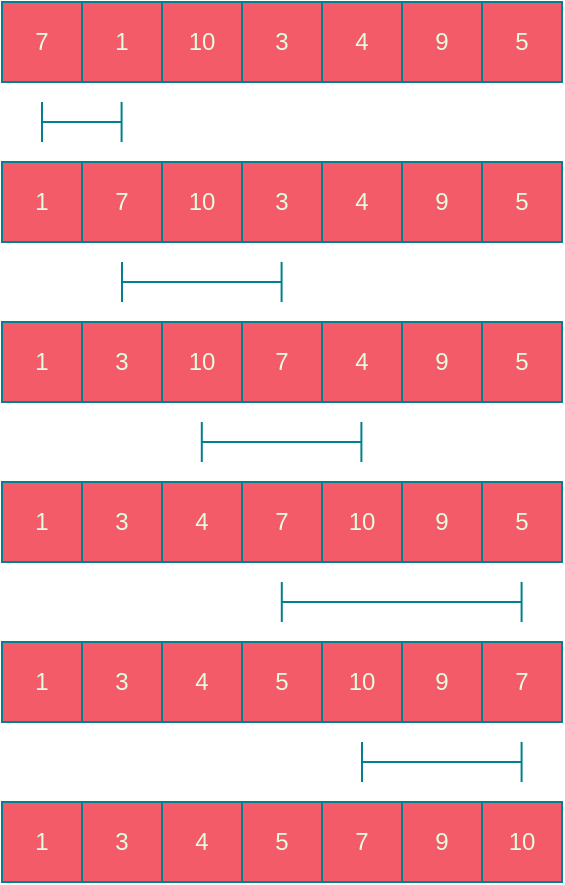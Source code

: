 <mxfile version="24.2.5" type="device" pages="6">
  <diagram name="Página-1" id="u2j_cFMqqOr7DNI-cUxg">
    <mxGraphModel dx="1050" dy="669" grid="1" gridSize="10" guides="1" tooltips="1" connect="1" arrows="1" fold="1" page="1" pageScale="1" pageWidth="827" pageHeight="1169" math="0" shadow="0">
      <root>
        <mxCell id="0" />
        <mxCell id="1" parent="0" />
        <mxCell id="adOxFx30NNGbEN9ApwYO-1" value="7" style="whiteSpace=wrap;html=1;aspect=fixed;labelBackgroundColor=none;fillColor=#F45B69;strokeColor=#028090;fontColor=#E4FDE1;" vertex="1" parent="1">
          <mxGeometry x="200" y="80" width="40" height="40" as="geometry" />
        </mxCell>
        <mxCell id="adOxFx30NNGbEN9ApwYO-2" value="1" style="whiteSpace=wrap;html=1;aspect=fixed;labelBackgroundColor=none;fillColor=#F45B69;strokeColor=#028090;fontColor=#E4FDE1;" vertex="1" parent="1">
          <mxGeometry x="240" y="80" width="40" height="40" as="geometry" />
        </mxCell>
        <mxCell id="adOxFx30NNGbEN9ApwYO-3" value="10" style="whiteSpace=wrap;html=1;aspect=fixed;labelBackgroundColor=none;fillColor=#F45B69;strokeColor=#028090;fontColor=#E4FDE1;" vertex="1" parent="1">
          <mxGeometry x="280" y="80" width="40" height="40" as="geometry" />
        </mxCell>
        <mxCell id="adOxFx30NNGbEN9ApwYO-4" value="3" style="whiteSpace=wrap;html=1;aspect=fixed;labelBackgroundColor=none;fillColor=#F45B69;strokeColor=#028090;fontColor=#E4FDE1;" vertex="1" parent="1">
          <mxGeometry x="320" y="80" width="40" height="40" as="geometry" />
        </mxCell>
        <mxCell id="adOxFx30NNGbEN9ApwYO-5" value="4" style="whiteSpace=wrap;html=1;aspect=fixed;labelBackgroundColor=none;fillColor=#F45B69;strokeColor=#028090;fontColor=#E4FDE1;" vertex="1" parent="1">
          <mxGeometry x="360" y="80" width="40" height="40" as="geometry" />
        </mxCell>
        <mxCell id="adOxFx30NNGbEN9ApwYO-6" value="9" style="whiteSpace=wrap;html=1;aspect=fixed;labelBackgroundColor=none;fillColor=#F45B69;strokeColor=#028090;fontColor=#E4FDE1;" vertex="1" parent="1">
          <mxGeometry x="400" y="80" width="40" height="40" as="geometry" />
        </mxCell>
        <mxCell id="adOxFx30NNGbEN9ApwYO-7" value="5" style="whiteSpace=wrap;html=1;aspect=fixed;labelBackgroundColor=none;fillColor=#F45B69;strokeColor=#028090;fontColor=#E4FDE1;" vertex="1" parent="1">
          <mxGeometry x="440" y="80" width="40" height="40" as="geometry" />
        </mxCell>
        <mxCell id="adOxFx30NNGbEN9ApwYO-8" value="1" style="whiteSpace=wrap;html=1;aspect=fixed;labelBackgroundColor=none;fillColor=#F45B69;strokeColor=#028090;fontColor=#E4FDE1;" vertex="1" parent="1">
          <mxGeometry x="200" y="160" width="40" height="40" as="geometry" />
        </mxCell>
        <mxCell id="adOxFx30NNGbEN9ApwYO-9" value="7" style="whiteSpace=wrap;html=1;aspect=fixed;labelBackgroundColor=none;fillColor=#F45B69;strokeColor=#028090;fontColor=#E4FDE1;" vertex="1" parent="1">
          <mxGeometry x="240" y="160" width="40" height="40" as="geometry" />
        </mxCell>
        <mxCell id="adOxFx30NNGbEN9ApwYO-10" value="10" style="whiteSpace=wrap;html=1;aspect=fixed;labelBackgroundColor=none;fillColor=#F45B69;strokeColor=#028090;fontColor=#E4FDE1;" vertex="1" parent="1">
          <mxGeometry x="280" y="160" width="40" height="40" as="geometry" />
        </mxCell>
        <mxCell id="adOxFx30NNGbEN9ApwYO-11" value="3" style="whiteSpace=wrap;html=1;aspect=fixed;labelBackgroundColor=none;fillColor=#F45B69;strokeColor=#028090;fontColor=#E4FDE1;" vertex="1" parent="1">
          <mxGeometry x="320" y="160" width="40" height="40" as="geometry" />
        </mxCell>
        <mxCell id="adOxFx30NNGbEN9ApwYO-12" value="4" style="whiteSpace=wrap;html=1;aspect=fixed;labelBackgroundColor=none;fillColor=#F45B69;strokeColor=#028090;fontColor=#E4FDE1;" vertex="1" parent="1">
          <mxGeometry x="360" y="160" width="40" height="40" as="geometry" />
        </mxCell>
        <mxCell id="adOxFx30NNGbEN9ApwYO-13" value="9" style="whiteSpace=wrap;html=1;aspect=fixed;labelBackgroundColor=none;fillColor=#F45B69;strokeColor=#028090;fontColor=#E4FDE1;" vertex="1" parent="1">
          <mxGeometry x="400" y="160" width="40" height="40" as="geometry" />
        </mxCell>
        <mxCell id="adOxFx30NNGbEN9ApwYO-14" value="5" style="whiteSpace=wrap;html=1;aspect=fixed;labelBackgroundColor=none;fillColor=#F45B69;strokeColor=#028090;fontColor=#E4FDE1;" vertex="1" parent="1">
          <mxGeometry x="440" y="160" width="40" height="40" as="geometry" />
        </mxCell>
        <mxCell id="adOxFx30NNGbEN9ApwYO-15" value="1" style="whiteSpace=wrap;html=1;aspect=fixed;labelBackgroundColor=none;fillColor=#F45B69;strokeColor=#028090;fontColor=#E4FDE1;" vertex="1" parent="1">
          <mxGeometry x="200" y="240" width="40" height="40" as="geometry" />
        </mxCell>
        <mxCell id="adOxFx30NNGbEN9ApwYO-16" value="3" style="whiteSpace=wrap;html=1;aspect=fixed;labelBackgroundColor=none;fillColor=#F45B69;strokeColor=#028090;fontColor=#E4FDE1;" vertex="1" parent="1">
          <mxGeometry x="240" y="240" width="40" height="40" as="geometry" />
        </mxCell>
        <mxCell id="adOxFx30NNGbEN9ApwYO-17" value="10" style="whiteSpace=wrap;html=1;aspect=fixed;labelBackgroundColor=none;fillColor=#F45B69;strokeColor=#028090;fontColor=#E4FDE1;" vertex="1" parent="1">
          <mxGeometry x="280" y="240" width="40" height="40" as="geometry" />
        </mxCell>
        <mxCell id="adOxFx30NNGbEN9ApwYO-18" value="7" style="whiteSpace=wrap;html=1;aspect=fixed;labelBackgroundColor=none;fillColor=#F45B69;strokeColor=#028090;fontColor=#E4FDE1;" vertex="1" parent="1">
          <mxGeometry x="320" y="240" width="40" height="40" as="geometry" />
        </mxCell>
        <mxCell id="adOxFx30NNGbEN9ApwYO-19" value="4" style="whiteSpace=wrap;html=1;aspect=fixed;labelBackgroundColor=none;fillColor=#F45B69;strokeColor=#028090;fontColor=#E4FDE1;" vertex="1" parent="1">
          <mxGeometry x="360" y="240" width="40" height="40" as="geometry" />
        </mxCell>
        <mxCell id="adOxFx30NNGbEN9ApwYO-20" value="9" style="whiteSpace=wrap;html=1;aspect=fixed;labelBackgroundColor=none;fillColor=#F45B69;strokeColor=#028090;fontColor=#E4FDE1;" vertex="1" parent="1">
          <mxGeometry x="400" y="240" width="40" height="40" as="geometry" />
        </mxCell>
        <mxCell id="adOxFx30NNGbEN9ApwYO-21" value="5" style="whiteSpace=wrap;html=1;aspect=fixed;labelBackgroundColor=none;fillColor=#F45B69;strokeColor=#028090;fontColor=#E4FDE1;" vertex="1" parent="1">
          <mxGeometry x="440" y="240" width="40" height="40" as="geometry" />
        </mxCell>
        <mxCell id="adOxFx30NNGbEN9ApwYO-22" value="1" style="whiteSpace=wrap;html=1;aspect=fixed;labelBackgroundColor=none;fillColor=#F45B69;strokeColor=#028090;fontColor=#E4FDE1;" vertex="1" parent="1">
          <mxGeometry x="200" y="320" width="40" height="40" as="geometry" />
        </mxCell>
        <mxCell id="adOxFx30NNGbEN9ApwYO-23" value="3" style="whiteSpace=wrap;html=1;aspect=fixed;labelBackgroundColor=none;fillColor=#F45B69;strokeColor=#028090;fontColor=#E4FDE1;" vertex="1" parent="1">
          <mxGeometry x="240" y="320" width="40" height="40" as="geometry" />
        </mxCell>
        <mxCell id="adOxFx30NNGbEN9ApwYO-24" value="4" style="whiteSpace=wrap;html=1;aspect=fixed;labelBackgroundColor=none;fillColor=#F45B69;strokeColor=#028090;fontColor=#E4FDE1;" vertex="1" parent="1">
          <mxGeometry x="280" y="320" width="40" height="40" as="geometry" />
        </mxCell>
        <mxCell id="adOxFx30NNGbEN9ApwYO-25" value="7" style="whiteSpace=wrap;html=1;aspect=fixed;labelBackgroundColor=none;fillColor=#F45B69;strokeColor=#028090;fontColor=#E4FDE1;" vertex="1" parent="1">
          <mxGeometry x="320" y="320" width="40" height="40" as="geometry" />
        </mxCell>
        <mxCell id="adOxFx30NNGbEN9ApwYO-26" value="10" style="whiteSpace=wrap;html=1;aspect=fixed;labelBackgroundColor=none;fillColor=#F45B69;strokeColor=#028090;fontColor=#E4FDE1;" vertex="1" parent="1">
          <mxGeometry x="360" y="320" width="40" height="40" as="geometry" />
        </mxCell>
        <mxCell id="adOxFx30NNGbEN9ApwYO-27" value="9" style="whiteSpace=wrap;html=1;aspect=fixed;labelBackgroundColor=none;fillColor=#F45B69;strokeColor=#028090;fontColor=#E4FDE1;" vertex="1" parent="1">
          <mxGeometry x="400" y="320" width="40" height="40" as="geometry" />
        </mxCell>
        <mxCell id="adOxFx30NNGbEN9ApwYO-28" value="5" style="whiteSpace=wrap;html=1;aspect=fixed;labelBackgroundColor=none;fillColor=#F45B69;strokeColor=#028090;fontColor=#E4FDE1;" vertex="1" parent="1">
          <mxGeometry x="440" y="320" width="40" height="40" as="geometry" />
        </mxCell>
        <mxCell id="adOxFx30NNGbEN9ApwYO-29" value="1" style="whiteSpace=wrap;html=1;aspect=fixed;labelBackgroundColor=none;fillColor=#F45B69;strokeColor=#028090;fontColor=#E4FDE1;" vertex="1" parent="1">
          <mxGeometry x="200" y="400" width="40" height="40" as="geometry" />
        </mxCell>
        <mxCell id="adOxFx30NNGbEN9ApwYO-30" value="3" style="whiteSpace=wrap;html=1;aspect=fixed;labelBackgroundColor=none;fillColor=#F45B69;strokeColor=#028090;fontColor=#E4FDE1;" vertex="1" parent="1">
          <mxGeometry x="240" y="400" width="40" height="40" as="geometry" />
        </mxCell>
        <mxCell id="adOxFx30NNGbEN9ApwYO-31" value="4" style="whiteSpace=wrap;html=1;aspect=fixed;labelBackgroundColor=none;fillColor=#F45B69;strokeColor=#028090;fontColor=#E4FDE1;" vertex="1" parent="1">
          <mxGeometry x="280" y="400" width="40" height="40" as="geometry" />
        </mxCell>
        <mxCell id="adOxFx30NNGbEN9ApwYO-32" value="5" style="whiteSpace=wrap;html=1;aspect=fixed;labelBackgroundColor=none;fillColor=#F45B69;strokeColor=#028090;fontColor=#E4FDE1;" vertex="1" parent="1">
          <mxGeometry x="320" y="400" width="40" height="40" as="geometry" />
        </mxCell>
        <mxCell id="adOxFx30NNGbEN9ApwYO-33" value="10" style="whiteSpace=wrap;html=1;aspect=fixed;labelBackgroundColor=none;fillColor=#F45B69;strokeColor=#028090;fontColor=#E4FDE1;" vertex="1" parent="1">
          <mxGeometry x="360" y="400" width="40" height="40" as="geometry" />
        </mxCell>
        <mxCell id="adOxFx30NNGbEN9ApwYO-34" value="9" style="whiteSpace=wrap;html=1;aspect=fixed;labelBackgroundColor=none;fillColor=#F45B69;strokeColor=#028090;fontColor=#E4FDE1;" vertex="1" parent="1">
          <mxGeometry x="400" y="400" width="40" height="40" as="geometry" />
        </mxCell>
        <mxCell id="adOxFx30NNGbEN9ApwYO-35" value="7" style="whiteSpace=wrap;html=1;aspect=fixed;labelBackgroundColor=none;fillColor=#F45B69;strokeColor=#028090;fontColor=#E4FDE1;" vertex="1" parent="1">
          <mxGeometry x="440" y="400" width="40" height="40" as="geometry" />
        </mxCell>
        <mxCell id="adOxFx30NNGbEN9ApwYO-36" value="" style="endArrow=none;html=1;rounded=0;strokeColor=#028090;fontColor=#E4FDE1;fillColor=#F45B69;" edge="1" parent="1">
          <mxGeometry width="50" height="50" relative="1" as="geometry">
            <mxPoint x="220" y="150" as="sourcePoint" />
            <mxPoint x="220" y="130" as="targetPoint" />
          </mxGeometry>
        </mxCell>
        <mxCell id="adOxFx30NNGbEN9ApwYO-37" value="" style="endArrow=none;html=1;rounded=0;strokeColor=#028090;fontColor=#E4FDE1;fillColor=#F45B69;" edge="1" parent="1">
          <mxGeometry width="50" height="50" relative="1" as="geometry">
            <mxPoint x="260" y="140" as="sourcePoint" />
            <mxPoint x="220" y="140" as="targetPoint" />
          </mxGeometry>
        </mxCell>
        <mxCell id="adOxFx30NNGbEN9ApwYO-38" value="" style="endArrow=none;html=1;rounded=0;strokeColor=#028090;fontColor=#E4FDE1;fillColor=#F45B69;" edge="1" parent="1">
          <mxGeometry width="50" height="50" relative="1" as="geometry">
            <mxPoint x="259.8" y="150" as="sourcePoint" />
            <mxPoint x="259.8" y="130" as="targetPoint" />
          </mxGeometry>
        </mxCell>
        <mxCell id="adOxFx30NNGbEN9ApwYO-39" value="" style="endArrow=none;html=1;rounded=0;strokeColor=#028090;fontColor=#E4FDE1;fillColor=#F45B69;" edge="1" parent="1">
          <mxGeometry width="50" height="50" relative="1" as="geometry">
            <mxPoint x="260" y="230" as="sourcePoint" />
            <mxPoint x="260" y="210" as="targetPoint" />
          </mxGeometry>
        </mxCell>
        <mxCell id="adOxFx30NNGbEN9ApwYO-40" value="" style="endArrow=none;html=1;rounded=0;strokeColor=#028090;fontColor=#E4FDE1;fillColor=#F45B69;" edge="1" parent="1">
          <mxGeometry width="50" height="50" relative="1" as="geometry">
            <mxPoint x="340" y="220" as="sourcePoint" />
            <mxPoint x="260" y="220" as="targetPoint" />
          </mxGeometry>
        </mxCell>
        <mxCell id="adOxFx30NNGbEN9ApwYO-41" value="" style="endArrow=none;html=1;rounded=0;strokeColor=#028090;fontColor=#E4FDE1;fillColor=#F45B69;" edge="1" parent="1">
          <mxGeometry width="50" height="50" relative="1" as="geometry">
            <mxPoint x="339.8" y="230" as="sourcePoint" />
            <mxPoint x="339.8" y="210" as="targetPoint" />
          </mxGeometry>
        </mxCell>
        <mxCell id="adOxFx30NNGbEN9ApwYO-42" value="" style="endArrow=none;html=1;rounded=0;strokeColor=#028090;fontColor=#E4FDE1;fillColor=#F45B69;" edge="1" parent="1">
          <mxGeometry width="50" height="50" relative="1" as="geometry">
            <mxPoint x="299.9" y="310" as="sourcePoint" />
            <mxPoint x="299.9" y="290" as="targetPoint" />
          </mxGeometry>
        </mxCell>
        <mxCell id="adOxFx30NNGbEN9ApwYO-43" value="" style="endArrow=none;html=1;rounded=0;strokeColor=#028090;fontColor=#E4FDE1;fillColor=#F45B69;" edge="1" parent="1">
          <mxGeometry width="50" height="50" relative="1" as="geometry">
            <mxPoint x="379.9" y="300" as="sourcePoint" />
            <mxPoint x="299.9" y="300" as="targetPoint" />
          </mxGeometry>
        </mxCell>
        <mxCell id="adOxFx30NNGbEN9ApwYO-44" value="" style="endArrow=none;html=1;rounded=0;strokeColor=#028090;fontColor=#E4FDE1;fillColor=#F45B69;" edge="1" parent="1">
          <mxGeometry width="50" height="50" relative="1" as="geometry">
            <mxPoint x="379.7" y="310" as="sourcePoint" />
            <mxPoint x="379.7" y="290" as="targetPoint" />
          </mxGeometry>
        </mxCell>
        <mxCell id="adOxFx30NNGbEN9ApwYO-45" value="" style="endArrow=none;html=1;rounded=0;strokeColor=#028090;fontColor=#E4FDE1;fillColor=#F45B69;" edge="1" parent="1">
          <mxGeometry width="50" height="50" relative="1" as="geometry">
            <mxPoint x="339.9" y="390" as="sourcePoint" />
            <mxPoint x="339.9" y="370" as="targetPoint" />
          </mxGeometry>
        </mxCell>
        <mxCell id="adOxFx30NNGbEN9ApwYO-46" value="" style="endArrow=none;html=1;rounded=0;strokeColor=#028090;fontColor=#E4FDE1;fillColor=#F45B69;" edge="1" parent="1">
          <mxGeometry width="50" height="50" relative="1" as="geometry">
            <mxPoint x="460" y="380" as="sourcePoint" />
            <mxPoint x="339.9" y="380" as="targetPoint" />
          </mxGeometry>
        </mxCell>
        <mxCell id="adOxFx30NNGbEN9ApwYO-47" value="" style="endArrow=none;html=1;rounded=0;strokeColor=#028090;fontColor=#E4FDE1;fillColor=#F45B69;" edge="1" parent="1">
          <mxGeometry width="50" height="50" relative="1" as="geometry">
            <mxPoint x="459.8" y="390" as="sourcePoint" />
            <mxPoint x="459.8" y="370" as="targetPoint" />
          </mxGeometry>
        </mxCell>
        <mxCell id="adOxFx30NNGbEN9ApwYO-56" value="1" style="whiteSpace=wrap;html=1;aspect=fixed;labelBackgroundColor=none;fillColor=#F45B69;strokeColor=#028090;fontColor=#E4FDE1;" vertex="1" parent="1">
          <mxGeometry x="200" y="480" width="40" height="40" as="geometry" />
        </mxCell>
        <mxCell id="adOxFx30NNGbEN9ApwYO-57" value="3" style="whiteSpace=wrap;html=1;aspect=fixed;labelBackgroundColor=none;fillColor=#F45B69;strokeColor=#028090;fontColor=#E4FDE1;" vertex="1" parent="1">
          <mxGeometry x="240" y="480" width="40" height="40" as="geometry" />
        </mxCell>
        <mxCell id="adOxFx30NNGbEN9ApwYO-58" value="4" style="whiteSpace=wrap;html=1;aspect=fixed;labelBackgroundColor=none;fillColor=#F45B69;strokeColor=#028090;fontColor=#E4FDE1;" vertex="1" parent="1">
          <mxGeometry x="280" y="480" width="40" height="40" as="geometry" />
        </mxCell>
        <mxCell id="adOxFx30NNGbEN9ApwYO-59" value="5" style="whiteSpace=wrap;html=1;aspect=fixed;labelBackgroundColor=none;fillColor=#F45B69;strokeColor=#028090;fontColor=#E4FDE1;" vertex="1" parent="1">
          <mxGeometry x="320" y="480" width="40" height="40" as="geometry" />
        </mxCell>
        <mxCell id="adOxFx30NNGbEN9ApwYO-60" value="7" style="whiteSpace=wrap;html=1;aspect=fixed;labelBackgroundColor=none;fillColor=#F45B69;strokeColor=#028090;fontColor=#E4FDE1;" vertex="1" parent="1">
          <mxGeometry x="360" y="480" width="40" height="40" as="geometry" />
        </mxCell>
        <mxCell id="adOxFx30NNGbEN9ApwYO-61" value="9" style="whiteSpace=wrap;html=1;aspect=fixed;labelBackgroundColor=none;fillColor=#F45B69;strokeColor=#028090;fontColor=#E4FDE1;" vertex="1" parent="1">
          <mxGeometry x="400" y="480" width="40" height="40" as="geometry" />
        </mxCell>
        <mxCell id="adOxFx30NNGbEN9ApwYO-62" value="10" style="whiteSpace=wrap;html=1;aspect=fixed;labelBackgroundColor=none;fillColor=#F45B69;strokeColor=#028090;fontColor=#E4FDE1;" vertex="1" parent="1">
          <mxGeometry x="440" y="480" width="40" height="40" as="geometry" />
        </mxCell>
        <mxCell id="adOxFx30NNGbEN9ApwYO-70" value="" style="endArrow=none;html=1;rounded=0;strokeColor=#028090;fontColor=#E4FDE1;fillColor=#F45B69;" edge="1" parent="1">
          <mxGeometry width="50" height="50" relative="1" as="geometry">
            <mxPoint x="380" y="470" as="sourcePoint" />
            <mxPoint x="380" y="450" as="targetPoint" />
          </mxGeometry>
        </mxCell>
        <mxCell id="adOxFx30NNGbEN9ApwYO-71" value="" style="endArrow=none;html=1;rounded=0;strokeColor=#028090;fontColor=#E4FDE1;fillColor=#F45B69;" edge="1" parent="1">
          <mxGeometry width="50" height="50" relative="1" as="geometry">
            <mxPoint x="460" y="460" as="sourcePoint" />
            <mxPoint x="380" y="460" as="targetPoint" />
          </mxGeometry>
        </mxCell>
        <mxCell id="adOxFx30NNGbEN9ApwYO-72" value="" style="endArrow=none;html=1;rounded=0;strokeColor=#028090;fontColor=#E4FDE1;fillColor=#F45B69;" edge="1" parent="1">
          <mxGeometry width="50" height="50" relative="1" as="geometry">
            <mxPoint x="459.8" y="470" as="sourcePoint" />
            <mxPoint x="459.8" y="450" as="targetPoint" />
          </mxGeometry>
        </mxCell>
      </root>
    </mxGraphModel>
  </diagram>
  <diagram id="Fmmh2UoK4LK_ah5ibiLd" name="Página-2">
    <mxGraphModel dx="500" dy="319" grid="1" gridSize="10" guides="1" tooltips="1" connect="1" arrows="1" fold="1" page="1" pageScale="1" pageWidth="827" pageHeight="1169" math="0" shadow="0">
      <root>
        <mxCell id="0" />
        <mxCell id="1" parent="0" />
        <mxCell id="nU4fdef-uDNdENPvDuBF-1" value="5" style="whiteSpace=wrap;html=1;aspect=fixed;strokeColor=#028090;fontColor=#E4FDE1;fillColor=#F45B69;" vertex="1" parent="1">
          <mxGeometry x="160" y="80" width="40" height="40" as="geometry" />
        </mxCell>
        <mxCell id="nU4fdef-uDNdENPvDuBF-2" value="4" style="whiteSpace=wrap;html=1;aspect=fixed;strokeColor=#028090;fontColor=#E4FDE1;fillColor=#F45B69;" vertex="1" parent="1">
          <mxGeometry x="200" y="80" width="40" height="40" as="geometry" />
        </mxCell>
        <mxCell id="nU4fdef-uDNdENPvDuBF-4" value="3" style="whiteSpace=wrap;html=1;aspect=fixed;strokeColor=#028090;fontColor=#E4FDE1;fillColor=#F45B69;" vertex="1" parent="1">
          <mxGeometry x="240" y="80" width="40" height="40" as="geometry" />
        </mxCell>
        <mxCell id="nU4fdef-uDNdENPvDuBF-5" value="2" style="whiteSpace=wrap;html=1;aspect=fixed;strokeColor=#028090;fontColor=#E4FDE1;fillColor=#F45B69;" vertex="1" parent="1">
          <mxGeometry x="280" y="80" width="40" height="40" as="geometry" />
        </mxCell>
        <mxCell id="nU4fdef-uDNdENPvDuBF-6" value="1" style="whiteSpace=wrap;html=1;aspect=fixed;strokeColor=#028090;fontColor=#E4FDE1;fillColor=#F45B69;" vertex="1" parent="1">
          <mxGeometry x="320" y="80" width="40" height="40" as="geometry" />
        </mxCell>
        <mxCell id="gFJ3gVZIiLKvK9GYE7tC-1" value="" style="endArrow=none;html=1;rounded=0;strokeColor=#028090;fontColor=#E4FDE1;fillColor=#F45B69;" edge="1" parent="1">
          <mxGeometry width="50" height="50" relative="1" as="geometry">
            <mxPoint x="180" y="150" as="sourcePoint" />
            <mxPoint x="180" y="130" as="targetPoint" />
          </mxGeometry>
        </mxCell>
        <mxCell id="gFJ3gVZIiLKvK9GYE7tC-2" value="" style="endArrow=none;html=1;rounded=0;strokeColor=#028090;fontColor=#E4FDE1;fillColor=#F45B69;" edge="1" parent="1">
          <mxGeometry width="50" height="50" relative="1" as="geometry">
            <mxPoint x="340" y="140" as="sourcePoint" />
            <mxPoint x="180" y="140" as="targetPoint" />
          </mxGeometry>
        </mxCell>
        <mxCell id="gFJ3gVZIiLKvK9GYE7tC-3" value="" style="endArrow=none;html=1;rounded=0;strokeColor=#028090;fontColor=#E4FDE1;fillColor=#F45B69;" edge="1" parent="1">
          <mxGeometry width="50" height="50" relative="1" as="geometry">
            <mxPoint x="339.76" y="150" as="sourcePoint" />
            <mxPoint x="339.76" y="130" as="targetPoint" />
          </mxGeometry>
        </mxCell>
        <mxCell id="gFJ3gVZIiLKvK9GYE7tC-4" value="1" style="whiteSpace=wrap;html=1;aspect=fixed;strokeColor=#028090;fontColor=#E4FDE1;fillColor=#F45B69;" vertex="1" parent="1">
          <mxGeometry x="160" y="160" width="40" height="40" as="geometry" />
        </mxCell>
        <mxCell id="gFJ3gVZIiLKvK9GYE7tC-5" value="4" style="whiteSpace=wrap;html=1;aspect=fixed;strokeColor=#028090;fontColor=#E4FDE1;fillColor=#F45B69;" vertex="1" parent="1">
          <mxGeometry x="200" y="160" width="40" height="40" as="geometry" />
        </mxCell>
        <mxCell id="gFJ3gVZIiLKvK9GYE7tC-6" value="3" style="whiteSpace=wrap;html=1;aspect=fixed;strokeColor=#028090;fontColor=#E4FDE1;fillColor=#F45B69;" vertex="1" parent="1">
          <mxGeometry x="240" y="160" width="40" height="40" as="geometry" />
        </mxCell>
        <mxCell id="gFJ3gVZIiLKvK9GYE7tC-7" value="2" style="whiteSpace=wrap;html=1;aspect=fixed;strokeColor=#028090;fontColor=#E4FDE1;fillColor=#F45B69;" vertex="1" parent="1">
          <mxGeometry x="280" y="160" width="40" height="40" as="geometry" />
        </mxCell>
        <mxCell id="gFJ3gVZIiLKvK9GYE7tC-8" value="5" style="whiteSpace=wrap;html=1;aspect=fixed;strokeColor=#028090;fontColor=#E4FDE1;fillColor=#F45B69;" vertex="1" parent="1">
          <mxGeometry x="320" y="160" width="40" height="40" as="geometry" />
        </mxCell>
        <mxCell id="gFJ3gVZIiLKvK9GYE7tC-9" value="" style="endArrow=none;html=1;rounded=0;strokeColor=#028090;fontColor=#E4FDE1;fillColor=#F45B69;" edge="1" parent="1">
          <mxGeometry width="50" height="50" relative="1" as="geometry">
            <mxPoint x="220" y="230" as="sourcePoint" />
            <mxPoint x="220" y="210" as="targetPoint" />
          </mxGeometry>
        </mxCell>
        <mxCell id="gFJ3gVZIiLKvK9GYE7tC-10" value="" style="endArrow=none;html=1;rounded=0;strokeColor=#028090;fontColor=#E4FDE1;fillColor=#F45B69;" edge="1" parent="1">
          <mxGeometry width="50" height="50" relative="1" as="geometry">
            <mxPoint x="300" y="220" as="sourcePoint" />
            <mxPoint x="220" y="220" as="targetPoint" />
          </mxGeometry>
        </mxCell>
        <mxCell id="gFJ3gVZIiLKvK9GYE7tC-11" value="" style="endArrow=none;html=1;rounded=0;strokeColor=#028090;fontColor=#E4FDE1;fillColor=#F45B69;" edge="1" parent="1">
          <mxGeometry width="50" height="50" relative="1" as="geometry">
            <mxPoint x="299.76" y="230" as="sourcePoint" />
            <mxPoint x="299.76" y="210" as="targetPoint" />
          </mxGeometry>
        </mxCell>
        <mxCell id="gFJ3gVZIiLKvK9GYE7tC-12" value="1" style="whiteSpace=wrap;html=1;aspect=fixed;strokeColor=#028090;fontColor=#E4FDE1;fillColor=#F45B69;" vertex="1" parent="1">
          <mxGeometry x="160" y="240" width="40" height="40" as="geometry" />
        </mxCell>
        <mxCell id="gFJ3gVZIiLKvK9GYE7tC-13" value="2" style="whiteSpace=wrap;html=1;aspect=fixed;strokeColor=#028090;fontColor=#E4FDE1;fillColor=#F45B69;" vertex="1" parent="1">
          <mxGeometry x="200" y="240" width="40" height="40" as="geometry" />
        </mxCell>
        <mxCell id="gFJ3gVZIiLKvK9GYE7tC-14" value="3" style="whiteSpace=wrap;html=1;aspect=fixed;strokeColor=#028090;fontColor=#E4FDE1;fillColor=#F45B69;" vertex="1" parent="1">
          <mxGeometry x="240" y="240" width="40" height="40" as="geometry" />
        </mxCell>
        <mxCell id="gFJ3gVZIiLKvK9GYE7tC-15" value="4" style="whiteSpace=wrap;html=1;aspect=fixed;strokeColor=#028090;fontColor=#E4FDE1;fillColor=#F45B69;" vertex="1" parent="1">
          <mxGeometry x="280" y="240" width="40" height="40" as="geometry" />
        </mxCell>
        <mxCell id="gFJ3gVZIiLKvK9GYE7tC-16" value="5" style="whiteSpace=wrap;html=1;aspect=fixed;strokeColor=#028090;fontColor=#E4FDE1;fillColor=#F45B69;" vertex="1" parent="1">
          <mxGeometry x="320" y="240" width="40" height="40" as="geometry" />
        </mxCell>
      </root>
    </mxGraphModel>
  </diagram>
  <diagram id="F5eAASVitqp6ggWSrzv0" name="Página-3">
    <mxGraphModel dx="600" dy="382" grid="1" gridSize="10" guides="1" tooltips="1" connect="1" arrows="1" fold="1" page="1" pageScale="1" pageWidth="827" pageHeight="1169" math="0" shadow="0">
      <root>
        <mxCell id="0" />
        <mxCell id="1" parent="0" />
        <mxCell id="diK1pq-tiVSuGxWWCqKm-1" value="1" style="whiteSpace=wrap;html=1;aspect=fixed;strokeColor=#028090;fontColor=#E4FDE1;fillColor=#F45B69;" vertex="1" parent="1">
          <mxGeometry x="320" y="80" width="40" height="40" as="geometry" />
        </mxCell>
        <mxCell id="diK1pq-tiVSuGxWWCqKm-2" value="2" style="whiteSpace=wrap;html=1;aspect=fixed;strokeColor=#028090;fontColor=#E4FDE1;fillColor=#F45B69;" vertex="1" parent="1">
          <mxGeometry x="360" y="80" width="40" height="40" as="geometry" />
        </mxCell>
        <mxCell id="diK1pq-tiVSuGxWWCqKm-3" value="3" style="whiteSpace=wrap;html=1;aspect=fixed;strokeColor=#028090;fontColor=#E4FDE1;fillColor=#F45B69;" vertex="1" parent="1">
          <mxGeometry x="400" y="80" width="40" height="40" as="geometry" />
        </mxCell>
        <mxCell id="diK1pq-tiVSuGxWWCqKm-4" value="4" style="whiteSpace=wrap;html=1;aspect=fixed;strokeColor=#028090;fontColor=#E4FDE1;fillColor=#F45B69;" vertex="1" parent="1">
          <mxGeometry x="440" y="80" width="40" height="40" as="geometry" />
        </mxCell>
        <mxCell id="diK1pq-tiVSuGxWWCqKm-5" value="5" style="whiteSpace=wrap;html=1;aspect=fixed;strokeColor=#028090;fontColor=#E4FDE1;fillColor=#F45B69;" vertex="1" parent="1">
          <mxGeometry x="480" y="80" width="40" height="40" as="geometry" />
        </mxCell>
        <mxCell id="diK1pq-tiVSuGxWWCqKm-6" value="1" style="whiteSpace=wrap;html=1;aspect=fixed;strokeColor=#028090;fontColor=#E4FDE1;fillColor=#F45B69;" vertex="1" parent="1">
          <mxGeometry x="320" y="160" width="40" height="40" as="geometry" />
        </mxCell>
        <mxCell id="diK1pq-tiVSuGxWWCqKm-7" value="2" style="whiteSpace=wrap;html=1;aspect=fixed;strokeColor=#028090;fontColor=#E4FDE1;fillColor=#F45B69;" vertex="1" parent="1">
          <mxGeometry x="360" y="160" width="40" height="40" as="geometry" />
        </mxCell>
        <mxCell id="diK1pq-tiVSuGxWWCqKm-8" value="3" style="whiteSpace=wrap;html=1;aspect=fixed;strokeColor=#028090;fontColor=#E4FDE1;fillColor=#F45B69;" vertex="1" parent="1">
          <mxGeometry x="400" y="160" width="40" height="40" as="geometry" />
        </mxCell>
        <mxCell id="diK1pq-tiVSuGxWWCqKm-9" value="4" style="whiteSpace=wrap;html=1;aspect=fixed;strokeColor=#028090;fontColor=#E4FDE1;fillColor=#F45B69;" vertex="1" parent="1">
          <mxGeometry x="440" y="160" width="40" height="40" as="geometry" />
        </mxCell>
        <mxCell id="diK1pq-tiVSuGxWWCqKm-10" value="5" style="whiteSpace=wrap;html=1;aspect=fixed;strokeColor=#028090;fontColor=#E4FDE1;fillColor=#F45B69;" vertex="1" parent="1">
          <mxGeometry x="480" y="160" width="40" height="40" as="geometry" />
        </mxCell>
      </root>
    </mxGraphModel>
  </diagram>
  <diagram id="nRv-9X6lGsbAIIfLJ4Gc" name="Página-4">
    <mxGraphModel dx="875" dy="558" grid="1" gridSize="10" guides="1" tooltips="1" connect="1" arrows="1" fold="1" page="1" pageScale="1" pageWidth="827" pageHeight="1169" math="0" shadow="0">
      <root>
        <mxCell id="0" />
        <mxCell id="1" parent="0" />
        <mxCell id="k-BV9qP5Ty0_jcsYHDoq-1" value="7" style="whiteSpace=wrap;html=1;aspect=fixed;labelBackgroundColor=none;fillColor=#F45B69;strokeColor=#028090;fontColor=#E4FDE1;" vertex="1" parent="1">
          <mxGeometry x="240" y="40" width="40" height="40" as="geometry" />
        </mxCell>
        <mxCell id="k-BV9qP5Ty0_jcsYHDoq-2" value="1" style="whiteSpace=wrap;html=1;aspect=fixed;labelBackgroundColor=none;fillColor=#F45B69;strokeColor=#028090;fontColor=#E4FDE1;" vertex="1" parent="1">
          <mxGeometry x="280" y="40" width="40" height="40" as="geometry" />
        </mxCell>
        <mxCell id="k-BV9qP5Ty0_jcsYHDoq-3" value="10" style="whiteSpace=wrap;html=1;aspect=fixed;labelBackgroundColor=none;fillColor=#F45B69;strokeColor=#028090;fontColor=#E4FDE1;" vertex="1" parent="1">
          <mxGeometry x="320" y="40" width="40" height="40" as="geometry" />
        </mxCell>
        <mxCell id="k-BV9qP5Ty0_jcsYHDoq-4" value="3" style="whiteSpace=wrap;html=1;aspect=fixed;labelBackgroundColor=none;fillColor=#F45B69;strokeColor=#028090;fontColor=#E4FDE1;" vertex="1" parent="1">
          <mxGeometry x="360" y="40" width="40" height="40" as="geometry" />
        </mxCell>
        <mxCell id="k-BV9qP5Ty0_jcsYHDoq-5" value="4" style="whiteSpace=wrap;html=1;aspect=fixed;labelBackgroundColor=none;fillColor=#F45B69;strokeColor=#028090;fontColor=#E4FDE1;" vertex="1" parent="1">
          <mxGeometry x="400" y="40" width="40" height="40" as="geometry" />
        </mxCell>
        <mxCell id="k-BV9qP5Ty0_jcsYHDoq-6" value="9" style="whiteSpace=wrap;html=1;aspect=fixed;labelBackgroundColor=none;fillColor=#F45B69;strokeColor=#028090;fontColor=#E4FDE1;" vertex="1" parent="1">
          <mxGeometry x="440" y="40" width="40" height="40" as="geometry" />
        </mxCell>
        <mxCell id="k-BV9qP5Ty0_jcsYHDoq-7" value="5" style="whiteSpace=wrap;html=1;aspect=fixed;labelBackgroundColor=none;fillColor=#F45B69;strokeColor=#028090;fontColor=#E4FDE1;" vertex="1" parent="1">
          <mxGeometry x="480" y="40" width="40" height="40" as="geometry" />
        </mxCell>
        <mxCell id="K1Yc7NeQx7vdBhSrU_Io-1" value="1" style="whiteSpace=wrap;html=1;aspect=fixed;labelBackgroundColor=none;fillColor=#F45B69;strokeColor=#028090;fontColor=#E4FDE1;" vertex="1" parent="1">
          <mxGeometry x="240" y="120" width="40" height="40" as="geometry" />
        </mxCell>
        <mxCell id="K1Yc7NeQx7vdBhSrU_Io-2" value="7" style="whiteSpace=wrap;html=1;aspect=fixed;labelBackgroundColor=none;fillColor=#F45B69;strokeColor=#028090;fontColor=#E4FDE1;" vertex="1" parent="1">
          <mxGeometry x="280" y="120" width="40" height="40" as="geometry" />
        </mxCell>
        <mxCell id="K1Yc7NeQx7vdBhSrU_Io-3" value="10" style="whiteSpace=wrap;html=1;aspect=fixed;labelBackgroundColor=none;fillColor=#F45B69;strokeColor=#028090;fontColor=#E4FDE1;" vertex="1" parent="1">
          <mxGeometry x="320" y="120" width="40" height="40" as="geometry" />
        </mxCell>
        <mxCell id="K1Yc7NeQx7vdBhSrU_Io-4" value="3" style="whiteSpace=wrap;html=1;aspect=fixed;labelBackgroundColor=none;fillColor=#F45B69;strokeColor=#028090;fontColor=#E4FDE1;" vertex="1" parent="1">
          <mxGeometry x="360" y="120" width="40" height="40" as="geometry" />
        </mxCell>
        <mxCell id="K1Yc7NeQx7vdBhSrU_Io-5" value="4" style="whiteSpace=wrap;html=1;aspect=fixed;labelBackgroundColor=none;fillColor=#F45B69;strokeColor=#028090;fontColor=#E4FDE1;" vertex="1" parent="1">
          <mxGeometry x="400" y="120" width="40" height="40" as="geometry" />
        </mxCell>
        <mxCell id="K1Yc7NeQx7vdBhSrU_Io-6" value="9" style="whiteSpace=wrap;html=1;aspect=fixed;labelBackgroundColor=none;fillColor=#F45B69;strokeColor=#028090;fontColor=#E4FDE1;" vertex="1" parent="1">
          <mxGeometry x="440" y="120" width="40" height="40" as="geometry" />
        </mxCell>
        <mxCell id="K1Yc7NeQx7vdBhSrU_Io-7" value="5" style="whiteSpace=wrap;html=1;aspect=fixed;labelBackgroundColor=none;fillColor=#F45B69;strokeColor=#028090;fontColor=#E4FDE1;" vertex="1" parent="1">
          <mxGeometry x="480" y="120" width="40" height="40" as="geometry" />
        </mxCell>
        <mxCell id="K1Yc7NeQx7vdBhSrU_Io-8" value="" style="endArrow=classic;html=1;rounded=0;strokeColor=#028090;fontColor=#E4FDE1;fillColor=#F45B69;edgeStyle=orthogonalEdgeStyle;" edge="1" parent="1">
          <mxGeometry width="50" height="50" relative="1" as="geometry">
            <mxPoint x="300" y="83" as="sourcePoint" />
            <mxPoint x="260" y="110" as="targetPoint" />
            <Array as="points">
              <mxPoint x="300" y="90" />
              <mxPoint x="260" y="90" />
            </Array>
          </mxGeometry>
        </mxCell>
        <mxCell id="K1Yc7NeQx7vdBhSrU_Io-9" value="1" style="whiteSpace=wrap;html=1;aspect=fixed;labelBackgroundColor=none;fillColor=#F45B69;strokeColor=#028090;fontColor=#E4FDE1;" vertex="1" parent="1">
          <mxGeometry x="240" y="200" width="40" height="40" as="geometry" />
        </mxCell>
        <mxCell id="K1Yc7NeQx7vdBhSrU_Io-10" value="3" style="whiteSpace=wrap;html=1;aspect=fixed;labelBackgroundColor=none;fillColor=#F45B69;strokeColor=#028090;fontColor=#E4FDE1;" vertex="1" parent="1">
          <mxGeometry x="280" y="200" width="40" height="40" as="geometry" />
        </mxCell>
        <mxCell id="K1Yc7NeQx7vdBhSrU_Io-11" value="7" style="whiteSpace=wrap;html=1;aspect=fixed;labelBackgroundColor=none;fillColor=#F45B69;strokeColor=#028090;fontColor=#E4FDE1;" vertex="1" parent="1">
          <mxGeometry x="320" y="200" width="40" height="40" as="geometry" />
        </mxCell>
        <mxCell id="K1Yc7NeQx7vdBhSrU_Io-12" value="10" style="whiteSpace=wrap;html=1;aspect=fixed;labelBackgroundColor=none;fillColor=#F45B69;strokeColor=#028090;fontColor=#E4FDE1;" vertex="1" parent="1">
          <mxGeometry x="360" y="200" width="40" height="40" as="geometry" />
        </mxCell>
        <mxCell id="K1Yc7NeQx7vdBhSrU_Io-13" value="4" style="whiteSpace=wrap;html=1;aspect=fixed;labelBackgroundColor=none;fillColor=#F45B69;strokeColor=#028090;fontColor=#E4FDE1;" vertex="1" parent="1">
          <mxGeometry x="400" y="200" width="40" height="40" as="geometry" />
        </mxCell>
        <mxCell id="K1Yc7NeQx7vdBhSrU_Io-14" value="9" style="whiteSpace=wrap;html=1;aspect=fixed;labelBackgroundColor=none;fillColor=#F45B69;strokeColor=#028090;fontColor=#E4FDE1;" vertex="1" parent="1">
          <mxGeometry x="440" y="200" width="40" height="40" as="geometry" />
        </mxCell>
        <mxCell id="K1Yc7NeQx7vdBhSrU_Io-15" value="5" style="whiteSpace=wrap;html=1;aspect=fixed;labelBackgroundColor=none;fillColor=#F45B69;strokeColor=#028090;fontColor=#E4FDE1;" vertex="1" parent="1">
          <mxGeometry x="480" y="200" width="40" height="40" as="geometry" />
        </mxCell>
        <mxCell id="K1Yc7NeQx7vdBhSrU_Io-16" value="" style="endArrow=classic;html=1;rounded=0;strokeColor=#028090;fontColor=#E4FDE1;fillColor=#F45B69;edgeStyle=orthogonalEdgeStyle;exitX=0.508;exitY=1.07;exitDx=0;exitDy=0;exitPerimeter=0;" edge="1" parent="1">
          <mxGeometry width="50" height="50" relative="1" as="geometry">
            <mxPoint x="380" y="160" as="sourcePoint" />
            <mxPoint x="300" y="190" as="targetPoint" />
            <Array as="points">
              <mxPoint x="380" y="167" />
              <mxPoint x="300" y="167" />
              <mxPoint x="300" y="187" />
            </Array>
          </mxGeometry>
        </mxCell>
        <mxCell id="K1Yc7NeQx7vdBhSrU_Io-18" value="1" style="whiteSpace=wrap;html=1;aspect=fixed;labelBackgroundColor=none;fillColor=#F45B69;strokeColor=#028090;fontColor=#E4FDE1;" vertex="1" parent="1">
          <mxGeometry x="240" y="280" width="40" height="40" as="geometry" />
        </mxCell>
        <mxCell id="K1Yc7NeQx7vdBhSrU_Io-19" value="3" style="whiteSpace=wrap;html=1;aspect=fixed;labelBackgroundColor=none;fillColor=#F45B69;strokeColor=#028090;fontColor=#E4FDE1;" vertex="1" parent="1">
          <mxGeometry x="280" y="280" width="40" height="40" as="geometry" />
        </mxCell>
        <mxCell id="K1Yc7NeQx7vdBhSrU_Io-20" value="4" style="whiteSpace=wrap;html=1;aspect=fixed;labelBackgroundColor=none;fillColor=#F45B69;strokeColor=#028090;fontColor=#E4FDE1;" vertex="1" parent="1">
          <mxGeometry x="320" y="280" width="40" height="40" as="geometry" />
        </mxCell>
        <mxCell id="K1Yc7NeQx7vdBhSrU_Io-21" value="7" style="whiteSpace=wrap;html=1;aspect=fixed;labelBackgroundColor=none;fillColor=#F45B69;strokeColor=#028090;fontColor=#E4FDE1;" vertex="1" parent="1">
          <mxGeometry x="360" y="280" width="40" height="40" as="geometry" />
        </mxCell>
        <mxCell id="K1Yc7NeQx7vdBhSrU_Io-22" value="10" style="whiteSpace=wrap;html=1;aspect=fixed;labelBackgroundColor=none;fillColor=#F45B69;strokeColor=#028090;fontColor=#E4FDE1;" vertex="1" parent="1">
          <mxGeometry x="400" y="280" width="40" height="40" as="geometry" />
        </mxCell>
        <mxCell id="K1Yc7NeQx7vdBhSrU_Io-23" value="9" style="whiteSpace=wrap;html=1;aspect=fixed;labelBackgroundColor=none;fillColor=#F45B69;strokeColor=#028090;fontColor=#E4FDE1;" vertex="1" parent="1">
          <mxGeometry x="440" y="280" width="40" height="40" as="geometry" />
        </mxCell>
        <mxCell id="K1Yc7NeQx7vdBhSrU_Io-24" value="5" style="whiteSpace=wrap;html=1;aspect=fixed;labelBackgroundColor=none;fillColor=#F45B69;strokeColor=#028090;fontColor=#E4FDE1;" vertex="1" parent="1">
          <mxGeometry x="480" y="280" width="40" height="40" as="geometry" />
        </mxCell>
        <mxCell id="K1Yc7NeQx7vdBhSrU_Io-32" value="" style="endArrow=classic;html=1;rounded=0;strokeColor=#028090;fontColor=#E4FDE1;fillColor=#F45B69;edgeStyle=orthogonalEdgeStyle;exitX=0.508;exitY=1.07;exitDx=0;exitDy=0;exitPerimeter=0;" edge="1" parent="1">
          <mxGeometry width="50" height="50" relative="1" as="geometry">
            <mxPoint x="420" y="240" as="sourcePoint" />
            <mxPoint x="340" y="270" as="targetPoint" />
            <Array as="points">
              <mxPoint x="420" y="247" />
              <mxPoint x="340" y="247" />
              <mxPoint x="340" y="267" />
            </Array>
          </mxGeometry>
        </mxCell>
        <mxCell id="K1Yc7NeQx7vdBhSrU_Io-33" value="1" style="whiteSpace=wrap;html=1;aspect=fixed;labelBackgroundColor=none;fillColor=#F45B69;strokeColor=#028090;fontColor=#E4FDE1;" vertex="1" parent="1">
          <mxGeometry x="240" y="360" width="40" height="40" as="geometry" />
        </mxCell>
        <mxCell id="K1Yc7NeQx7vdBhSrU_Io-34" value="3" style="whiteSpace=wrap;html=1;aspect=fixed;labelBackgroundColor=none;fillColor=#F45B69;strokeColor=#028090;fontColor=#E4FDE1;" vertex="1" parent="1">
          <mxGeometry x="280" y="360" width="40" height="40" as="geometry" />
        </mxCell>
        <mxCell id="K1Yc7NeQx7vdBhSrU_Io-35" value="4" style="whiteSpace=wrap;html=1;aspect=fixed;labelBackgroundColor=none;fillColor=#F45B69;strokeColor=#028090;fontColor=#E4FDE1;" vertex="1" parent="1">
          <mxGeometry x="320" y="360" width="40" height="40" as="geometry" />
        </mxCell>
        <mxCell id="K1Yc7NeQx7vdBhSrU_Io-36" value="7" style="whiteSpace=wrap;html=1;aspect=fixed;labelBackgroundColor=none;fillColor=#F45B69;strokeColor=#028090;fontColor=#E4FDE1;" vertex="1" parent="1">
          <mxGeometry x="360" y="360" width="40" height="40" as="geometry" />
        </mxCell>
        <mxCell id="K1Yc7NeQx7vdBhSrU_Io-37" value="9" style="whiteSpace=wrap;html=1;aspect=fixed;labelBackgroundColor=none;fillColor=#F45B69;strokeColor=#028090;fontColor=#E4FDE1;" vertex="1" parent="1">
          <mxGeometry x="400" y="360" width="40" height="40" as="geometry" />
        </mxCell>
        <mxCell id="K1Yc7NeQx7vdBhSrU_Io-38" value="10" style="whiteSpace=wrap;html=1;aspect=fixed;labelBackgroundColor=none;fillColor=#F45B69;strokeColor=#028090;fontColor=#E4FDE1;" vertex="1" parent="1">
          <mxGeometry x="440" y="360" width="40" height="40" as="geometry" />
        </mxCell>
        <mxCell id="K1Yc7NeQx7vdBhSrU_Io-39" value="5" style="whiteSpace=wrap;html=1;aspect=fixed;labelBackgroundColor=none;fillColor=#F45B69;strokeColor=#028090;fontColor=#E4FDE1;" vertex="1" parent="1">
          <mxGeometry x="480" y="360" width="40" height="40" as="geometry" />
        </mxCell>
        <mxCell id="K1Yc7NeQx7vdBhSrU_Io-40" value="" style="endArrow=classic;html=1;rounded=0;strokeColor=#028090;fontColor=#E4FDE1;fillColor=#F45B69;edgeStyle=orthogonalEdgeStyle;exitX=0.508;exitY=1.07;exitDx=0;exitDy=0;exitPerimeter=0;" edge="1" parent="1">
          <mxGeometry width="50" height="50" relative="1" as="geometry">
            <mxPoint x="460" y="320" as="sourcePoint" />
            <mxPoint x="420" y="350" as="targetPoint" />
            <Array as="points">
              <mxPoint x="460" y="327" />
              <mxPoint x="420" y="327" />
              <mxPoint x="420" y="350" />
            </Array>
          </mxGeometry>
        </mxCell>
        <mxCell id="K1Yc7NeQx7vdBhSrU_Io-41" value="1" style="whiteSpace=wrap;html=1;aspect=fixed;labelBackgroundColor=none;fillColor=#F45B69;strokeColor=#028090;fontColor=#E4FDE1;" vertex="1" parent="1">
          <mxGeometry x="240" y="440" width="40" height="40" as="geometry" />
        </mxCell>
        <mxCell id="K1Yc7NeQx7vdBhSrU_Io-42" value="3" style="whiteSpace=wrap;html=1;aspect=fixed;labelBackgroundColor=none;fillColor=#F45B69;strokeColor=#028090;fontColor=#E4FDE1;" vertex="1" parent="1">
          <mxGeometry x="280" y="440" width="40" height="40" as="geometry" />
        </mxCell>
        <mxCell id="K1Yc7NeQx7vdBhSrU_Io-43" value="4" style="whiteSpace=wrap;html=1;aspect=fixed;labelBackgroundColor=none;fillColor=#F45B69;strokeColor=#028090;fontColor=#E4FDE1;" vertex="1" parent="1">
          <mxGeometry x="320" y="440" width="40" height="40" as="geometry" />
        </mxCell>
        <mxCell id="K1Yc7NeQx7vdBhSrU_Io-44" value="5" style="whiteSpace=wrap;html=1;aspect=fixed;labelBackgroundColor=none;fillColor=#F45B69;strokeColor=#028090;fontColor=#E4FDE1;" vertex="1" parent="1">
          <mxGeometry x="360" y="440" width="40" height="40" as="geometry" />
        </mxCell>
        <mxCell id="K1Yc7NeQx7vdBhSrU_Io-45" value="7" style="whiteSpace=wrap;html=1;aspect=fixed;labelBackgroundColor=none;fillColor=#F45B69;strokeColor=#028090;fontColor=#E4FDE1;" vertex="1" parent="1">
          <mxGeometry x="400" y="440" width="40" height="40" as="geometry" />
        </mxCell>
        <mxCell id="K1Yc7NeQx7vdBhSrU_Io-46" value="9" style="whiteSpace=wrap;html=1;aspect=fixed;labelBackgroundColor=none;fillColor=#F45B69;strokeColor=#028090;fontColor=#E4FDE1;" vertex="1" parent="1">
          <mxGeometry x="440" y="440" width="40" height="40" as="geometry" />
        </mxCell>
        <mxCell id="K1Yc7NeQx7vdBhSrU_Io-47" value="10" style="whiteSpace=wrap;html=1;aspect=fixed;labelBackgroundColor=none;fillColor=#F45B69;strokeColor=#028090;fontColor=#E4FDE1;" vertex="1" parent="1">
          <mxGeometry x="480" y="440" width="40" height="40" as="geometry" />
        </mxCell>
        <mxCell id="K1Yc7NeQx7vdBhSrU_Io-48" value="" style="endArrow=classic;html=1;rounded=0;strokeColor=#028090;fontColor=#E4FDE1;fillColor=#F45B69;edgeStyle=orthogonalEdgeStyle;exitX=0.508;exitY=1.07;exitDx=0;exitDy=0;exitPerimeter=0;" edge="1" parent="1">
          <mxGeometry width="50" height="50" relative="1" as="geometry">
            <mxPoint x="500" y="400" as="sourcePoint" />
            <mxPoint x="380" y="430" as="targetPoint" />
            <Array as="points">
              <mxPoint x="500" y="407" />
              <mxPoint x="380" y="407" />
              <mxPoint x="380" y="430" />
            </Array>
          </mxGeometry>
        </mxCell>
      </root>
    </mxGraphModel>
  </diagram>
  <diagram id="oD95BfFnARiQhCssKyfp" name="Página-5">
    <mxGraphModel dx="420" dy="268" grid="1" gridSize="10" guides="1" tooltips="1" connect="1" arrows="1" fold="1" page="1" pageScale="1" pageWidth="827" pageHeight="1169" math="0" shadow="0">
      <root>
        <mxCell id="0" />
        <mxCell id="1" parent="0" />
        <mxCell id="SCp4jYE38xhnU1Wl_dmM-1" value="5" style="whiteSpace=wrap;html=1;aspect=fixed;strokeColor=#028090;fontColor=#E4FDE1;fillColor=#F45B69;" vertex="1" parent="1">
          <mxGeometry x="200" y="40" width="40" height="40" as="geometry" />
        </mxCell>
        <mxCell id="SCp4jYE38xhnU1Wl_dmM-2" value="4" style="whiteSpace=wrap;html=1;aspect=fixed;strokeColor=#028090;fontColor=#E4FDE1;fillColor=#F45B69;" vertex="1" parent="1">
          <mxGeometry x="240" y="40" width="40" height="40" as="geometry" />
        </mxCell>
        <mxCell id="SCp4jYE38xhnU1Wl_dmM-3" value="3" style="whiteSpace=wrap;html=1;aspect=fixed;strokeColor=#028090;fontColor=#E4FDE1;fillColor=#F45B69;" vertex="1" parent="1">
          <mxGeometry x="280" y="40" width="40" height="40" as="geometry" />
        </mxCell>
        <mxCell id="SCp4jYE38xhnU1Wl_dmM-4" value="2" style="whiteSpace=wrap;html=1;aspect=fixed;strokeColor=#028090;fontColor=#E4FDE1;fillColor=#F45B69;" vertex="1" parent="1">
          <mxGeometry x="320" y="40" width="40" height="40" as="geometry" />
        </mxCell>
        <mxCell id="SCp4jYE38xhnU1Wl_dmM-5" value="1" style="whiteSpace=wrap;html=1;aspect=fixed;strokeColor=#028090;fontColor=#E4FDE1;fillColor=#F45B69;" vertex="1" parent="1">
          <mxGeometry x="360" y="40" width="40" height="40" as="geometry" />
        </mxCell>
        <mxCell id="ipTnrxAOVJhdHtZZN2Ko-1" value="" style="endArrow=classic;html=1;rounded=0;strokeColor=#028090;fontColor=#E4FDE1;fillColor=#F45B69;edgeStyle=orthogonalEdgeStyle;" edge="1" parent="1">
          <mxGeometry width="50" height="50" relative="1" as="geometry">
            <mxPoint x="260" y="83" as="sourcePoint" />
            <mxPoint x="220" y="110" as="targetPoint" />
            <Array as="points">
              <mxPoint x="260" y="90" />
              <mxPoint x="220" y="90" />
            </Array>
          </mxGeometry>
        </mxCell>
        <mxCell id="ipTnrxAOVJhdHtZZN2Ko-2" value="4" style="whiteSpace=wrap;html=1;aspect=fixed;strokeColor=#028090;fontColor=#E4FDE1;fillColor=#F45B69;" vertex="1" parent="1">
          <mxGeometry x="200" y="120" width="40" height="40" as="geometry" />
        </mxCell>
        <mxCell id="ipTnrxAOVJhdHtZZN2Ko-3" value="5" style="whiteSpace=wrap;html=1;aspect=fixed;strokeColor=#028090;fontColor=#E4FDE1;fillColor=#F45B69;" vertex="1" parent="1">
          <mxGeometry x="240" y="120" width="40" height="40" as="geometry" />
        </mxCell>
        <mxCell id="ipTnrxAOVJhdHtZZN2Ko-4" value="3" style="whiteSpace=wrap;html=1;aspect=fixed;strokeColor=#028090;fontColor=#E4FDE1;fillColor=#F45B69;" vertex="1" parent="1">
          <mxGeometry x="280" y="120" width="40" height="40" as="geometry" />
        </mxCell>
        <mxCell id="ipTnrxAOVJhdHtZZN2Ko-5" value="2" style="whiteSpace=wrap;html=1;aspect=fixed;strokeColor=#028090;fontColor=#E4FDE1;fillColor=#F45B69;" vertex="1" parent="1">
          <mxGeometry x="320" y="120" width="40" height="40" as="geometry" />
        </mxCell>
        <mxCell id="ipTnrxAOVJhdHtZZN2Ko-6" value="1" style="whiteSpace=wrap;html=1;aspect=fixed;strokeColor=#028090;fontColor=#E4FDE1;fillColor=#F45B69;" vertex="1" parent="1">
          <mxGeometry x="360" y="120" width="40" height="40" as="geometry" />
        </mxCell>
        <mxCell id="ipTnrxAOVJhdHtZZN2Ko-7" value="" style="endArrow=classic;html=1;rounded=0;strokeColor=#028090;fontColor=#E4FDE1;fillColor=#F45B69;edgeStyle=orthogonalEdgeStyle;" edge="1" parent="1">
          <mxGeometry width="50" height="50" relative="1" as="geometry">
            <mxPoint x="300" y="160" as="sourcePoint" />
            <mxPoint x="220" y="187" as="targetPoint" />
            <Array as="points">
              <mxPoint x="300" y="167" />
              <mxPoint x="220" y="167" />
              <mxPoint x="220" y="187" />
            </Array>
          </mxGeometry>
        </mxCell>
        <mxCell id="ipTnrxAOVJhdHtZZN2Ko-8" value="3" style="whiteSpace=wrap;html=1;aspect=fixed;strokeColor=#028090;fontColor=#E4FDE1;fillColor=#F45B69;" vertex="1" parent="1">
          <mxGeometry x="200" y="200" width="40" height="40" as="geometry" />
        </mxCell>
        <mxCell id="ipTnrxAOVJhdHtZZN2Ko-9" value="4" style="whiteSpace=wrap;html=1;aspect=fixed;strokeColor=#028090;fontColor=#E4FDE1;fillColor=#F45B69;" vertex="1" parent="1">
          <mxGeometry x="240" y="200" width="40" height="40" as="geometry" />
        </mxCell>
        <mxCell id="ipTnrxAOVJhdHtZZN2Ko-10" value="5" style="whiteSpace=wrap;html=1;aspect=fixed;strokeColor=#028090;fontColor=#E4FDE1;fillColor=#F45B69;" vertex="1" parent="1">
          <mxGeometry x="280" y="200" width="40" height="40" as="geometry" />
        </mxCell>
        <mxCell id="ipTnrxAOVJhdHtZZN2Ko-11" value="2" style="whiteSpace=wrap;html=1;aspect=fixed;strokeColor=#028090;fontColor=#E4FDE1;fillColor=#F45B69;" vertex="1" parent="1">
          <mxGeometry x="320" y="200" width="40" height="40" as="geometry" />
        </mxCell>
        <mxCell id="ipTnrxAOVJhdHtZZN2Ko-12" value="1" style="whiteSpace=wrap;html=1;aspect=fixed;strokeColor=#028090;fontColor=#E4FDE1;fillColor=#F45B69;" vertex="1" parent="1">
          <mxGeometry x="360" y="200" width="40" height="40" as="geometry" />
        </mxCell>
        <mxCell id="ipTnrxAOVJhdHtZZN2Ko-13" value="2" style="whiteSpace=wrap;html=1;aspect=fixed;strokeColor=#028090;fontColor=#E4FDE1;fillColor=#F45B69;" vertex="1" parent="1">
          <mxGeometry x="200" y="280" width="40" height="40" as="geometry" />
        </mxCell>
        <mxCell id="ipTnrxAOVJhdHtZZN2Ko-14" value="3" style="whiteSpace=wrap;html=1;aspect=fixed;strokeColor=#028090;fontColor=#E4FDE1;fillColor=#F45B69;" vertex="1" parent="1">
          <mxGeometry x="240" y="280" width="40" height="40" as="geometry" />
        </mxCell>
        <mxCell id="ipTnrxAOVJhdHtZZN2Ko-15" value="4" style="whiteSpace=wrap;html=1;aspect=fixed;strokeColor=#028090;fontColor=#E4FDE1;fillColor=#F45B69;" vertex="1" parent="1">
          <mxGeometry x="280" y="280" width="40" height="40" as="geometry" />
        </mxCell>
        <mxCell id="ipTnrxAOVJhdHtZZN2Ko-16" value="5" style="whiteSpace=wrap;html=1;aspect=fixed;strokeColor=#028090;fontColor=#E4FDE1;fillColor=#F45B69;" vertex="1" parent="1">
          <mxGeometry x="320" y="280" width="40" height="40" as="geometry" />
        </mxCell>
        <mxCell id="ipTnrxAOVJhdHtZZN2Ko-17" value="1" style="whiteSpace=wrap;html=1;aspect=fixed;strokeColor=#028090;fontColor=#E4FDE1;fillColor=#F45B69;" vertex="1" parent="1">
          <mxGeometry x="360" y="280" width="40" height="40" as="geometry" />
        </mxCell>
        <mxCell id="ipTnrxAOVJhdHtZZN2Ko-18" value="" style="endArrow=classic;html=1;rounded=0;strokeColor=#028090;fontColor=#E4FDE1;fillColor=#F45B69;edgeStyle=orthogonalEdgeStyle;" edge="1" parent="1">
          <mxGeometry width="50" height="50" relative="1" as="geometry">
            <mxPoint x="340" y="240" as="sourcePoint" />
            <mxPoint x="220" y="270" as="targetPoint" />
            <Array as="points">
              <mxPoint x="340" y="247" />
              <mxPoint x="220" y="247" />
              <mxPoint x="220" y="267" />
            </Array>
          </mxGeometry>
        </mxCell>
        <mxCell id="ipTnrxAOVJhdHtZZN2Ko-19" value="" style="endArrow=classic;html=1;rounded=0;strokeColor=#028090;fontColor=#E4FDE1;fillColor=#F45B69;edgeStyle=orthogonalEdgeStyle;" edge="1" parent="1">
          <mxGeometry width="50" height="50" relative="1" as="geometry">
            <mxPoint x="380" y="320" as="sourcePoint" />
            <mxPoint x="220" y="350" as="targetPoint" />
            <Array as="points">
              <mxPoint x="380" y="327" />
              <mxPoint x="220" y="327" />
              <mxPoint x="220" y="350" />
            </Array>
          </mxGeometry>
        </mxCell>
        <mxCell id="ipTnrxAOVJhdHtZZN2Ko-20" value="1" style="whiteSpace=wrap;html=1;aspect=fixed;strokeColor=#028090;fontColor=#E4FDE1;fillColor=#F45B69;" vertex="1" parent="1">
          <mxGeometry x="200" y="360" width="40" height="40" as="geometry" />
        </mxCell>
        <mxCell id="ipTnrxAOVJhdHtZZN2Ko-21" value="2" style="whiteSpace=wrap;html=1;aspect=fixed;strokeColor=#028090;fontColor=#E4FDE1;fillColor=#F45B69;" vertex="1" parent="1">
          <mxGeometry x="240" y="360" width="40" height="40" as="geometry" />
        </mxCell>
        <mxCell id="ipTnrxAOVJhdHtZZN2Ko-22" value="3" style="whiteSpace=wrap;html=1;aspect=fixed;strokeColor=#028090;fontColor=#E4FDE1;fillColor=#F45B69;" vertex="1" parent="1">
          <mxGeometry x="280" y="360" width="40" height="40" as="geometry" />
        </mxCell>
        <mxCell id="ipTnrxAOVJhdHtZZN2Ko-23" value="4" style="whiteSpace=wrap;html=1;aspect=fixed;strokeColor=#028090;fontColor=#E4FDE1;fillColor=#F45B69;" vertex="1" parent="1">
          <mxGeometry x="320" y="360" width="40" height="40" as="geometry" />
        </mxCell>
        <mxCell id="ipTnrxAOVJhdHtZZN2Ko-24" value="5" style="whiteSpace=wrap;html=1;aspect=fixed;strokeColor=#028090;fontColor=#E4FDE1;fillColor=#F45B69;" vertex="1" parent="1">
          <mxGeometry x="360" y="360" width="40" height="40" as="geometry" />
        </mxCell>
      </root>
    </mxGraphModel>
  </diagram>
  <diagram id="Ba9wlr11rqqaXVGeYhyj" name="Página-6">
    <mxGraphModel dx="1235" dy="787" grid="1" gridSize="10" guides="1" tooltips="1" connect="1" arrows="1" fold="1" page="1" pageScale="1" pageWidth="827" pageHeight="1169" math="0" shadow="0">
      <root>
        <mxCell id="0" />
        <mxCell id="1" parent="0" />
        <mxCell id="NcvqXxJW4e71j64YhQz_-1" value="7" style="whiteSpace=wrap;html=1;aspect=fixed;labelBackgroundColor=none;fillColor=#dae8fc;strokeColor=#6c8ebf;" vertex="1" parent="1">
          <mxGeometry x="280" y="40" width="40" height="40" as="geometry" />
        </mxCell>
        <mxCell id="NcvqXxJW4e71j64YhQz_-2" value="1" style="whiteSpace=wrap;html=1;aspect=fixed;labelBackgroundColor=none;fillColor=#dae8fc;strokeColor=#6c8ebf;" vertex="1" parent="1">
          <mxGeometry x="320" y="40" width="40" height="40" as="geometry" />
        </mxCell>
        <mxCell id="NcvqXxJW4e71j64YhQz_-3" value="10" style="whiteSpace=wrap;html=1;aspect=fixed;labelBackgroundColor=none;fillColor=#dae8fc;strokeColor=#6c8ebf;" vertex="1" parent="1">
          <mxGeometry x="360" y="40" width="40" height="40" as="geometry" />
        </mxCell>
        <mxCell id="NcvqXxJW4e71j64YhQz_-4" value="3" style="whiteSpace=wrap;html=1;aspect=fixed;labelBackgroundColor=none;fillColor=#dae8fc;strokeColor=#6c8ebf;" vertex="1" parent="1">
          <mxGeometry x="400" y="40" width="40" height="40" as="geometry" />
        </mxCell>
        <mxCell id="NcvqXxJW4e71j64YhQz_-5" value="4" style="whiteSpace=wrap;html=1;aspect=fixed;labelBackgroundColor=none;fillColor=#F45B69;strokeColor=#028090;fontColor=#E4FDE1;" vertex="1" parent="1">
          <mxGeometry x="440" y="40" width="40" height="40" as="geometry" />
        </mxCell>
        <mxCell id="NcvqXxJW4e71j64YhQz_-6" value="9" style="whiteSpace=wrap;html=1;aspect=fixed;labelBackgroundColor=none;fillColor=#F45B69;strokeColor=#028090;fontColor=#E4FDE1;" vertex="1" parent="1">
          <mxGeometry x="480" y="40" width="40" height="40" as="geometry" />
        </mxCell>
        <mxCell id="NcvqXxJW4e71j64YhQz_-7" value="5" style="whiteSpace=wrap;html=1;aspect=fixed;labelBackgroundColor=none;fillColor=#F45B69;strokeColor=#028090;fontColor=#E4FDE1;" vertex="1" parent="1">
          <mxGeometry x="520" y="40" width="40" height="40" as="geometry" />
        </mxCell>
        <mxCell id="NcvqXxJW4e71j64YhQz_-9" value="7" style="whiteSpace=wrap;html=1;aspect=fixed;labelBackgroundColor=none;fillColor=#dae8fc;strokeColor=#6c8ebf;" vertex="1" parent="1">
          <mxGeometry x="240" y="120" width="40" height="40" as="geometry" />
        </mxCell>
        <mxCell id="NcvqXxJW4e71j64YhQz_-10" value="1" style="whiteSpace=wrap;html=1;aspect=fixed;labelBackgroundColor=none;fillColor=#dae8fc;strokeColor=#6c8ebf;" vertex="1" parent="1">
          <mxGeometry x="280" y="120" width="40" height="40" as="geometry" />
        </mxCell>
        <mxCell id="NcvqXxJW4e71j64YhQz_-11" value="10" style="whiteSpace=wrap;html=1;aspect=fixed;labelBackgroundColor=none;fillColor=#F45B69;strokeColor=#028090;fontColor=#E4FDE1;" vertex="1" parent="1">
          <mxGeometry x="320" y="120" width="40" height="40" as="geometry" />
        </mxCell>
        <mxCell id="NcvqXxJW4e71j64YhQz_-12" value="3" style="whiteSpace=wrap;html=1;aspect=fixed;labelBackgroundColor=none;fillColor=#F45B69;strokeColor=#028090;fontColor=#E4FDE1;" vertex="1" parent="1">
          <mxGeometry x="360" y="120" width="40" height="40" as="geometry" />
        </mxCell>
        <mxCell id="NcvqXxJW4e71j64YhQz_-13" value="4" style="whiteSpace=wrap;html=1;aspect=fixed;labelBackgroundColor=none;fillColor=#dae8fc;strokeColor=#6c8ebf;" vertex="1" parent="1">
          <mxGeometry x="460" y="120" width="40" height="40" as="geometry" />
        </mxCell>
        <mxCell id="NcvqXxJW4e71j64YhQz_-14" value="9" style="whiteSpace=wrap;html=1;aspect=fixed;labelBackgroundColor=none;fillColor=#F45B69;strokeColor=#028090;fontColor=#E4FDE1;" vertex="1" parent="1">
          <mxGeometry x="500" y="120" width="40" height="40" as="geometry" />
        </mxCell>
        <mxCell id="NcvqXxJW4e71j64YhQz_-15" value="5" style="whiteSpace=wrap;html=1;aspect=fixed;labelBackgroundColor=none;fillColor=#F45B69;strokeColor=#028090;fontColor=#E4FDE1;" vertex="1" parent="1">
          <mxGeometry x="540" y="120" width="40" height="40" as="geometry" />
        </mxCell>
        <mxCell id="NcvqXxJW4e71j64YhQz_-16" value="" style="endArrow=classic;html=1;rounded=0;strokeColor=#028090;fontColor=#E4FDE1;fillColor=#F45B69;edgeStyle=orthogonalEdgeStyle;" edge="1" parent="1">
          <mxGeometry width="50" height="50" relative="1" as="geometry">
            <mxPoint x="360" y="80" as="sourcePoint" />
            <mxPoint x="320" y="110" as="targetPoint" />
            <Array as="points">
              <mxPoint x="360" y="95" />
              <mxPoint x="320" y="95" />
              <mxPoint x="320" y="110" />
            </Array>
          </mxGeometry>
        </mxCell>
        <mxCell id="NcvqXxJW4e71j64YhQz_-17" value="7" style="whiteSpace=wrap;html=1;aspect=fixed;labelBackgroundColor=none;fillColor=#dae8fc;strokeColor=#6c8ebf;" vertex="1" parent="1">
          <mxGeometry x="220" y="200" width="40" height="40" as="geometry" />
        </mxCell>
        <mxCell id="NcvqXxJW4e71j64YhQz_-19" value="1" style="whiteSpace=wrap;html=1;aspect=fixed;labelBackgroundColor=none;fillColor=#F45B69;strokeColor=#028090;fontColor=#E4FDE1;" vertex="1" parent="1">
          <mxGeometry x="260" y="200" width="40" height="40" as="geometry" />
        </mxCell>
        <mxCell id="NcvqXxJW4e71j64YhQz_-20" value="10" style="whiteSpace=wrap;html=1;aspect=fixed;labelBackgroundColor=none;fillColor=#F45B69;strokeColor=#028090;fontColor=#E4FDE1;" vertex="1" parent="1">
          <mxGeometry x="340" y="200" width="40" height="40" as="geometry" />
        </mxCell>
        <mxCell id="NcvqXxJW4e71j64YhQz_-21" value="3" style="whiteSpace=wrap;html=1;aspect=fixed;labelBackgroundColor=none;fillColor=#F45B69;strokeColor=#028090;fontColor=#E4FDE1;" vertex="1" parent="1">
          <mxGeometry x="380" y="200" width="40" height="40" as="geometry" />
        </mxCell>
        <mxCell id="NcvqXxJW4e71j64YhQz_-22" value="7" style="whiteSpace=wrap;html=1;aspect=fixed;labelBackgroundColor=none;fillColor=#F45B69;strokeColor=#028090;fontColor=#E4FDE1;" vertex="1" parent="1">
          <mxGeometry x="210" y="280" width="40" height="40" as="geometry" />
        </mxCell>
        <mxCell id="NcvqXxJW4e71j64YhQz_-23" value="1" style="whiteSpace=wrap;html=1;aspect=fixed;labelBackgroundColor=none;fillColor=#F45B69;strokeColor=#028090;fontColor=#E4FDE1;" vertex="1" parent="1">
          <mxGeometry x="270" y="280" width="40" height="40" as="geometry" />
        </mxCell>
        <mxCell id="NcvqXxJW4e71j64YhQz_-24" value="10" style="whiteSpace=wrap;html=1;aspect=fixed;labelBackgroundColor=none;fillColor=#F45B69;strokeColor=#028090;fontColor=#E4FDE1;" vertex="1" parent="1">
          <mxGeometry x="330" y="280" width="40" height="40" as="geometry" />
        </mxCell>
        <mxCell id="NcvqXxJW4e71j64YhQz_-25" value="3" style="whiteSpace=wrap;html=1;aspect=fixed;labelBackgroundColor=none;fillColor=#F45B69;strokeColor=#028090;fontColor=#E4FDE1;" vertex="1" parent="1">
          <mxGeometry x="390" y="280" width="40" height="40" as="geometry" />
        </mxCell>
        <mxCell id="NcvqXxJW4e71j64YhQz_-26" value="4" style="whiteSpace=wrap;html=1;aspect=fixed;labelBackgroundColor=none;fillColor=#F45B69;strokeColor=#028090;fontColor=#E4FDE1;" vertex="1" parent="1">
          <mxGeometry x="450" y="200" width="40" height="40" as="geometry" />
        </mxCell>
        <mxCell id="NcvqXxJW4e71j64YhQz_-28" value="9" style="whiteSpace=wrap;html=1;aspect=fixed;labelBackgroundColor=none;fillColor=#dae8fc;strokeColor=#6c8ebf;" vertex="1" parent="1">
          <mxGeometry x="510" y="200" width="40" height="40" as="geometry" />
        </mxCell>
        <mxCell id="NcvqXxJW4e71j64YhQz_-29" value="5" style="whiteSpace=wrap;html=1;aspect=fixed;labelBackgroundColor=none;fillColor=#F45B69;strokeColor=#028090;fontColor=#E4FDE1;" vertex="1" parent="1">
          <mxGeometry x="550" y="200" width="40" height="40" as="geometry" />
        </mxCell>
        <mxCell id="NcvqXxJW4e71j64YhQz_-30" value="9" style="whiteSpace=wrap;html=1;aspect=fixed;labelBackgroundColor=none;fillColor=#F45B69;strokeColor=#028090;fontColor=#E4FDE1;" vertex="1" parent="1">
          <mxGeometry x="500" y="280" width="40" height="40" as="geometry" />
        </mxCell>
        <mxCell id="NcvqXxJW4e71j64YhQz_-31" value="5" style="whiteSpace=wrap;html=1;aspect=fixed;labelBackgroundColor=none;fillColor=#F45B69;strokeColor=#028090;fontColor=#E4FDE1;" vertex="1" parent="1">
          <mxGeometry x="560" y="280" width="40" height="40" as="geometry" />
        </mxCell>
        <mxCell id="NcvqXxJW4e71j64YhQz_-32" value="" style="endArrow=classic;html=1;rounded=0;strokeColor=#028090;fontColor=#E4FDE1;fillColor=#F45B69;edgeStyle=orthogonalEdgeStyle;" edge="1" parent="1">
          <mxGeometry width="50" height="50" relative="1" as="geometry">
            <mxPoint x="280" y="160" as="sourcePoint" />
            <mxPoint x="260" y="190" as="targetPoint" />
            <Array as="points">
              <mxPoint x="280" y="175" />
              <mxPoint x="260" y="175" />
              <mxPoint x="260" y="190" />
            </Array>
          </mxGeometry>
        </mxCell>
        <mxCell id="NcvqXxJW4e71j64YhQz_-34" value="" style="endArrow=classic;html=1;rounded=0;strokeColor=#028090;fontColor=#E4FDE1;fillColor=#F45B69;edgeStyle=orthogonalEdgeStyle;" edge="1" parent="1">
          <mxGeometry width="50" height="50" relative="1" as="geometry">
            <mxPoint x="480" y="160" as="sourcePoint" />
            <mxPoint x="470" y="190" as="targetPoint" />
            <Array as="points">
              <mxPoint x="480" y="175" />
              <mxPoint x="470" y="175" />
              <mxPoint x="470" y="190" />
            </Array>
          </mxGeometry>
        </mxCell>
        <mxCell id="NcvqXxJW4e71j64YhQz_-35" value="" style="endArrow=classic;html=1;rounded=0;strokeColor=#028090;fontColor=#E4FDE1;fillColor=#F45B69;edgeStyle=orthogonalEdgeStyle;exitX=0.5;exitY=1;exitDx=0;exitDy=0;" edge="1" parent="1" source="NcvqXxJW4e71j64YhQz_-17">
          <mxGeometry width="50" height="50" relative="1" as="geometry">
            <mxPoint x="260" y="240" as="sourcePoint" />
            <mxPoint x="230" y="270" as="targetPoint" />
            <Array as="points">
              <mxPoint x="240" y="250" />
              <mxPoint x="230" y="250" />
            </Array>
          </mxGeometry>
        </mxCell>
        <mxCell id="NcvqXxJW4e71j64YhQz_-36" value="" style="endArrow=classic;html=1;rounded=0;strokeColor=#028090;fontColor=#E4FDE1;fillColor=#F45B69;edgeStyle=orthogonalEdgeStyle;exitX=0.5;exitY=1;exitDx=0;exitDy=0;" edge="1" parent="1">
          <mxGeometry width="50" height="50" relative="1" as="geometry">
            <mxPoint x="360" y="240" as="sourcePoint" />
            <mxPoint x="350" y="270" as="targetPoint" />
            <Array as="points">
              <mxPoint x="360" y="250" />
              <mxPoint x="350" y="250" />
            </Array>
          </mxGeometry>
        </mxCell>
        <mxCell id="NcvqXxJW4e71j64YhQz_-37" value="" style="endArrow=classic;html=1;rounded=0;strokeColor=#028090;fontColor=#E4FDE1;fillColor=#F45B69;edgeStyle=orthogonalEdgeStyle;exitX=0.5;exitY=1;exitDx=0;exitDy=0;" edge="1" parent="1">
          <mxGeometry width="50" height="50" relative="1" as="geometry">
            <mxPoint x="530" y="240" as="sourcePoint" />
            <mxPoint x="520" y="270" as="targetPoint" />
            <Array as="points">
              <mxPoint x="530" y="250" />
              <mxPoint x="520" y="250" />
            </Array>
          </mxGeometry>
        </mxCell>
        <mxCell id="NcvqXxJW4e71j64YhQz_-38" value="" style="endArrow=classic;html=1;rounded=0;strokeColor=#028090;fontColor=#E4FDE1;fillColor=#F45B69;edgeStyle=orthogonalEdgeStyle;exitX=0.5;exitY=1;exitDx=0;exitDy=0;" edge="1" parent="1">
          <mxGeometry width="50" height="50" relative="1" as="geometry">
            <mxPoint x="280" y="240" as="sourcePoint" />
            <mxPoint x="290" y="270" as="targetPoint" />
            <Array as="points">
              <mxPoint x="280" y="250" />
              <mxPoint x="290" y="250" />
              <mxPoint x="290" y="270" />
            </Array>
          </mxGeometry>
        </mxCell>
        <mxCell id="NcvqXxJW4e71j64YhQz_-39" value="" style="endArrow=classic;html=1;rounded=0;strokeColor=#028090;fontColor=#E4FDE1;fillColor=#F45B69;edgeStyle=orthogonalEdgeStyle;exitX=0.5;exitY=1;exitDx=0;exitDy=0;" edge="1" parent="1">
          <mxGeometry width="50" height="50" relative="1" as="geometry">
            <mxPoint x="400" y="240" as="sourcePoint" />
            <mxPoint x="410" y="270" as="targetPoint" />
            <Array as="points">
              <mxPoint x="400" y="250" />
              <mxPoint x="410" y="250" />
              <mxPoint x="410" y="270" />
            </Array>
          </mxGeometry>
        </mxCell>
        <mxCell id="NcvqXxJW4e71j64YhQz_-40" value="" style="endArrow=classic;html=1;rounded=0;strokeColor=#028090;fontColor=#E4FDE1;fillColor=#F45B69;edgeStyle=orthogonalEdgeStyle;exitX=0.5;exitY=1;exitDx=0;exitDy=0;" edge="1" parent="1">
          <mxGeometry width="50" height="50" relative="1" as="geometry">
            <mxPoint x="570" y="240" as="sourcePoint" />
            <mxPoint x="580" y="270" as="targetPoint" />
            <Array as="points">
              <mxPoint x="570" y="250" />
              <mxPoint x="580" y="250" />
              <mxPoint x="580" y="270" />
            </Array>
          </mxGeometry>
        </mxCell>
        <mxCell id="NcvqXxJW4e71j64YhQz_-41" value="" style="endArrow=classic;html=1;rounded=0;strokeColor=#028090;fontColor=#E4FDE1;fillColor=#F45B69;edgeStyle=orthogonalEdgeStyle;exitX=0.5;exitY=1;exitDx=0;exitDy=0;" edge="1" parent="1">
          <mxGeometry width="50" height="50" relative="1" as="geometry">
            <mxPoint x="540" y="160" as="sourcePoint" />
            <mxPoint x="550" y="190" as="targetPoint" />
            <Array as="points">
              <mxPoint x="540" y="170" />
              <mxPoint x="550" y="170" />
              <mxPoint x="550" y="190" />
            </Array>
          </mxGeometry>
        </mxCell>
        <mxCell id="NcvqXxJW4e71j64YhQz_-42" value="" style="endArrow=classic;html=1;rounded=0;strokeColor=#028090;fontColor=#E4FDE1;fillColor=#F45B69;edgeStyle=orthogonalEdgeStyle;exitX=0.5;exitY=1;exitDx=0;exitDy=0;" edge="1" parent="1">
          <mxGeometry width="50" height="50" relative="1" as="geometry">
            <mxPoint x="500" y="80" as="sourcePoint" />
            <mxPoint x="520" y="110" as="targetPoint" />
            <Array as="points">
              <mxPoint x="500" y="90" />
              <mxPoint x="520" y="90" />
              <mxPoint x="520" y="110" />
            </Array>
          </mxGeometry>
        </mxCell>
        <mxCell id="NcvqXxJW4e71j64YhQz_-43" value="" style="endArrow=classic;html=1;rounded=0;strokeColor=#028090;fontColor=#E4FDE1;fillColor=#F45B69;edgeStyle=orthogonalEdgeStyle;exitX=0.5;exitY=1;exitDx=0;exitDy=0;" edge="1" parent="1">
          <mxGeometry width="50" height="50" relative="1" as="geometry">
            <mxPoint x="360" y="160" as="sourcePoint" />
            <mxPoint x="380" y="190" as="targetPoint" />
            <Array as="points">
              <mxPoint x="360" y="170" />
              <mxPoint x="380" y="170" />
              <mxPoint x="380" y="190" />
            </Array>
          </mxGeometry>
        </mxCell>
        <mxCell id="NcvqXxJW4e71j64YhQz_-46" value="" style="shape=partialRectangle;whiteSpace=wrap;html=1;bottom=1;right=1;left=1;top=0;fillColor=none;routingCenterX=-0.5;strokeColor=#028090;fontColor=#E4FDE1;" vertex="1" parent="1">
          <mxGeometry x="230" y="320" width="60" height="10" as="geometry" />
        </mxCell>
        <mxCell id="NcvqXxJW4e71j64YhQz_-47" value="" style="endArrow=classic;html=1;rounded=0;strokeColor=#028090;fontColor=#E4FDE1;fillColor=#F45B69;exitX=0.5;exitY=1;exitDx=0;exitDy=0;" edge="1" parent="1" source="NcvqXxJW4e71j64YhQz_-46">
          <mxGeometry width="50" height="50" relative="1" as="geometry">
            <mxPoint x="259.67" y="340" as="sourcePoint" />
            <mxPoint x="260" y="350" as="targetPoint" />
          </mxGeometry>
        </mxCell>
        <mxCell id="NcvqXxJW4e71j64YhQz_-48" value="7" style="whiteSpace=wrap;html=1;aspect=fixed;labelBackgroundColor=none;fillColor=#F45B69;strokeColor=#028090;fontColor=#E4FDE1;" vertex="1" parent="1">
          <mxGeometry x="260" y="360" width="40" height="40" as="geometry" />
        </mxCell>
        <mxCell id="NcvqXxJW4e71j64YhQz_-49" value="1" style="whiteSpace=wrap;html=1;aspect=fixed;labelBackgroundColor=none;fillColor=#F45B69;strokeColor=#028090;fontColor=#E4FDE1;" vertex="1" parent="1">
          <mxGeometry x="220" y="360" width="40" height="40" as="geometry" />
        </mxCell>
        <mxCell id="NcvqXxJW4e71j64YhQz_-52" value="" style="shape=partialRectangle;whiteSpace=wrap;html=1;bottom=1;right=1;left=1;top=0;fillColor=none;routingCenterX=-0.5;strokeColor=#028090;fontColor=#E4FDE1;" vertex="1" parent="1">
          <mxGeometry x="350" y="320" width="60" height="10" as="geometry" />
        </mxCell>
        <mxCell id="NcvqXxJW4e71j64YhQz_-53" value="" style="endArrow=classic;html=1;rounded=0;strokeColor=#028090;fontColor=#E4FDE1;fillColor=#F45B69;exitX=0.5;exitY=1;exitDx=0;exitDy=0;" edge="1" parent="1" source="NcvqXxJW4e71j64YhQz_-52">
          <mxGeometry width="50" height="50" relative="1" as="geometry">
            <mxPoint x="379.67" y="340" as="sourcePoint" />
            <mxPoint x="380" y="350" as="targetPoint" />
          </mxGeometry>
        </mxCell>
        <mxCell id="NcvqXxJW4e71j64YhQz_-54" value="3" style="whiteSpace=wrap;html=1;aspect=fixed;labelBackgroundColor=none;fillColor=#F45B69;strokeColor=#028090;fontColor=#E4FDE1;" vertex="1" parent="1">
          <mxGeometry x="340" y="360" width="40" height="40" as="geometry" />
        </mxCell>
        <mxCell id="NcvqXxJW4e71j64YhQz_-55" value="10" style="whiteSpace=wrap;html=1;aspect=fixed;labelBackgroundColor=none;fillColor=#F45B69;strokeColor=#028090;fontColor=#E4FDE1;" vertex="1" parent="1">
          <mxGeometry x="380" y="360" width="40" height="40" as="geometry" />
        </mxCell>
        <mxCell id="NcvqXxJW4e71j64YhQz_-56" value="" style="shape=partialRectangle;whiteSpace=wrap;html=1;bottom=1;right=1;left=1;top=0;fillColor=none;routingCenterX=-0.5;strokeColor=#028090;fontColor=#E4FDE1;" vertex="1" parent="1">
          <mxGeometry x="520" y="320" width="60" height="10" as="geometry" />
        </mxCell>
        <mxCell id="NcvqXxJW4e71j64YhQz_-57" value="" style="endArrow=classic;html=1;rounded=0;strokeColor=#028090;fontColor=#E4FDE1;fillColor=#F45B69;exitX=0.5;exitY=1;exitDx=0;exitDy=0;" edge="1" parent="1" source="NcvqXxJW4e71j64YhQz_-56">
          <mxGeometry width="50" height="50" relative="1" as="geometry">
            <mxPoint x="549.67" y="340" as="sourcePoint" />
            <mxPoint x="550" y="350" as="targetPoint" />
          </mxGeometry>
        </mxCell>
        <mxCell id="NcvqXxJW4e71j64YhQz_-58" value="9" style="whiteSpace=wrap;html=1;aspect=fixed;labelBackgroundColor=none;fillColor=#F45B69;strokeColor=#028090;fontColor=#E4FDE1;" vertex="1" parent="1">
          <mxGeometry x="550" y="360" width="40" height="40" as="geometry" />
        </mxCell>
        <mxCell id="NcvqXxJW4e71j64YhQz_-59" value="5" style="whiteSpace=wrap;html=1;aspect=fixed;labelBackgroundColor=none;fillColor=#F45B69;strokeColor=#028090;fontColor=#E4FDE1;" vertex="1" parent="1">
          <mxGeometry x="510" y="360" width="40" height="40" as="geometry" />
        </mxCell>
        <mxCell id="NcvqXxJW4e71j64YhQz_-60" value="" style="shape=partialRectangle;whiteSpace=wrap;html=1;bottom=1;right=1;left=1;top=0;fillColor=none;routingCenterX=-0.5;strokeColor=#028090;fontColor=#E4FDE1;" vertex="1" parent="1">
          <mxGeometry x="260" y="400" width="120" height="10" as="geometry" />
        </mxCell>
        <mxCell id="NcvqXxJW4e71j64YhQz_-61" value="" style="endArrow=classic;html=1;rounded=0;strokeColor=#028090;fontColor=#E4FDE1;fillColor=#F45B69;exitX=0.5;exitY=1;exitDx=0;exitDy=0;" edge="1" parent="1" source="NcvqXxJW4e71j64YhQz_-60">
          <mxGeometry width="50" height="50" relative="1" as="geometry">
            <mxPoint x="289.67" y="420" as="sourcePoint" />
            <mxPoint x="320" y="430" as="targetPoint" />
          </mxGeometry>
        </mxCell>
        <mxCell id="NcvqXxJW4e71j64YhQz_-62" value="3" style="whiteSpace=wrap;html=1;aspect=fixed;labelBackgroundColor=none;fillColor=#F45B69;strokeColor=#028090;fontColor=#E4FDE1;" vertex="1" parent="1">
          <mxGeometry x="280" y="440" width="40" height="40" as="geometry" />
        </mxCell>
        <mxCell id="NcvqXxJW4e71j64YhQz_-63" value="1" style="whiteSpace=wrap;html=1;aspect=fixed;labelBackgroundColor=none;fillColor=#F45B69;strokeColor=#028090;fontColor=#E4FDE1;" vertex="1" parent="1">
          <mxGeometry x="240" y="440" width="40" height="40" as="geometry" />
        </mxCell>
        <mxCell id="NcvqXxJW4e71j64YhQz_-64" value="7" style="whiteSpace=wrap;html=1;aspect=fixed;labelBackgroundColor=none;fillColor=#F45B69;strokeColor=#028090;fontColor=#E4FDE1;" vertex="1" parent="1">
          <mxGeometry x="320" y="440" width="40" height="40" as="geometry" />
        </mxCell>
        <mxCell id="NcvqXxJW4e71j64YhQz_-65" value="10" style="whiteSpace=wrap;html=1;aspect=fixed;labelBackgroundColor=none;fillColor=#F45B69;strokeColor=#028090;fontColor=#E4FDE1;" vertex="1" parent="1">
          <mxGeometry x="360" y="440" width="40" height="40" as="geometry" />
        </mxCell>
        <mxCell id="NcvqXxJW4e71j64YhQz_-66" value="" style="shape=partialRectangle;whiteSpace=wrap;html=1;bottom=1;right=1;left=1;top=0;fillColor=none;routingCenterX=-0.5;strokeColor=#028090;fontColor=#E4FDE1;" vertex="1" parent="1">
          <mxGeometry x="470" y="400" width="80" height="10" as="geometry" />
        </mxCell>
        <mxCell id="NcvqXxJW4e71j64YhQz_-67" value="" style="endArrow=classic;html=1;rounded=0;strokeColor=#028090;fontColor=#E4FDE1;fillColor=#F45B69;exitX=0.5;exitY=1;exitDx=0;exitDy=0;" edge="1" parent="1" source="NcvqXxJW4e71j64YhQz_-66">
          <mxGeometry width="50" height="50" relative="1" as="geometry">
            <mxPoint x="459.67" y="420" as="sourcePoint" />
            <mxPoint x="510" y="430" as="targetPoint" />
          </mxGeometry>
        </mxCell>
        <mxCell id="NcvqXxJW4e71j64YhQz_-69" value="" style="endArrow=none;html=1;rounded=0;strokeColor=#028090;fontColor=#E4FDE1;fillColor=#F45B69;exitX=0;exitY=0;exitDx=0;exitDy=0;entryX=0.5;entryY=1;entryDx=0;entryDy=0;" edge="1" parent="1" source="NcvqXxJW4e71j64YhQz_-66" target="NcvqXxJW4e71j64YhQz_-26">
          <mxGeometry width="50" height="50" relative="1" as="geometry">
            <mxPoint x="430" y="420" as="sourcePoint" />
            <mxPoint x="480" y="370" as="targetPoint" />
          </mxGeometry>
        </mxCell>
        <mxCell id="NcvqXxJW4e71j64YhQz_-70" value="5" style="whiteSpace=wrap;html=1;aspect=fixed;labelBackgroundColor=none;fillColor=#F45B69;strokeColor=#028090;fontColor=#E4FDE1;" vertex="1" parent="1">
          <mxGeometry x="490" y="440" width="40" height="40" as="geometry" />
        </mxCell>
        <mxCell id="NcvqXxJW4e71j64YhQz_-71" value="4" style="whiteSpace=wrap;html=1;aspect=fixed;labelBackgroundColor=none;fillColor=#F45B69;strokeColor=#028090;fontColor=#E4FDE1;" vertex="1" parent="1">
          <mxGeometry x="450" y="440" width="40" height="40" as="geometry" />
        </mxCell>
        <mxCell id="NcvqXxJW4e71j64YhQz_-72" value="9" style="whiteSpace=wrap;html=1;aspect=fixed;labelBackgroundColor=none;fillColor=#F45B69;strokeColor=#028090;fontColor=#E4FDE1;" vertex="1" parent="1">
          <mxGeometry x="530" y="440" width="40" height="40" as="geometry" />
        </mxCell>
        <mxCell id="NcvqXxJW4e71j64YhQz_-73" value="" style="shape=partialRectangle;whiteSpace=wrap;html=1;bottom=1;right=1;left=1;top=0;fillColor=none;routingCenterX=-0.5;strokeColor=#028090;fontColor=#E4FDE1;" vertex="1" parent="1">
          <mxGeometry x="320" y="480" width="190" height="10" as="geometry" />
        </mxCell>
        <mxCell id="NcvqXxJW4e71j64YhQz_-74" value="" style="endArrow=classic;html=1;rounded=0;strokeColor=#028090;fontColor=#E4FDE1;fillColor=#F45B69;exitX=0.5;exitY=1;exitDx=0;exitDy=0;" edge="1" parent="1" source="NcvqXxJW4e71j64YhQz_-73">
          <mxGeometry width="50" height="50" relative="1" as="geometry">
            <mxPoint x="349.67" y="500" as="sourcePoint" />
            <mxPoint x="415" y="510" as="targetPoint" />
          </mxGeometry>
        </mxCell>
        <mxCell id="NcvqXxJW4e71j64YhQz_-76" value="3" style="whiteSpace=wrap;html=1;aspect=fixed;labelBackgroundColor=none;fillColor=#F45B69;strokeColor=#028090;fontColor=#E4FDE1;" vertex="1" parent="1">
          <mxGeometry x="313" y="520" width="40" height="40" as="geometry" />
        </mxCell>
        <mxCell id="NcvqXxJW4e71j64YhQz_-77" value="1" style="whiteSpace=wrap;html=1;aspect=fixed;labelBackgroundColor=none;fillColor=#F45B69;strokeColor=#028090;fontColor=#E4FDE1;" vertex="1" parent="1">
          <mxGeometry x="273" y="520" width="40" height="40" as="geometry" />
        </mxCell>
        <mxCell id="NcvqXxJW4e71j64YhQz_-78" value="4" style="whiteSpace=wrap;html=1;aspect=fixed;labelBackgroundColor=none;fillColor=#F45B69;strokeColor=#028090;fontColor=#E4FDE1;" vertex="1" parent="1">
          <mxGeometry x="353" y="520" width="40" height="40" as="geometry" />
        </mxCell>
        <mxCell id="NcvqXxJW4e71j64YhQz_-79" value="5" style="whiteSpace=wrap;html=1;aspect=fixed;labelBackgroundColor=none;fillColor=#F45B69;strokeColor=#028090;fontColor=#E4FDE1;" vertex="1" parent="1">
          <mxGeometry x="393" y="520" width="40" height="40" as="geometry" />
        </mxCell>
        <mxCell id="NcvqXxJW4e71j64YhQz_-80" value="9" style="whiteSpace=wrap;html=1;aspect=fixed;labelBackgroundColor=none;fillColor=#F45B69;strokeColor=#028090;fontColor=#E4FDE1;" vertex="1" parent="1">
          <mxGeometry x="473" y="520" width="40" height="40" as="geometry" />
        </mxCell>
        <mxCell id="NcvqXxJW4e71j64YhQz_-81" value="7" style="whiteSpace=wrap;html=1;aspect=fixed;labelBackgroundColor=none;fillColor=#F45B69;strokeColor=#028090;fontColor=#E4FDE1;" vertex="1" parent="1">
          <mxGeometry x="433" y="520" width="40" height="40" as="geometry" />
        </mxCell>
        <mxCell id="NcvqXxJW4e71j64YhQz_-82" value="10" style="whiteSpace=wrap;html=1;aspect=fixed;labelBackgroundColor=none;fillColor=#F45B69;strokeColor=#028090;fontColor=#E4FDE1;" vertex="1" parent="1">
          <mxGeometry x="513" y="520" width="40" height="40" as="geometry" />
        </mxCell>
      </root>
    </mxGraphModel>
  </diagram>
</mxfile>
